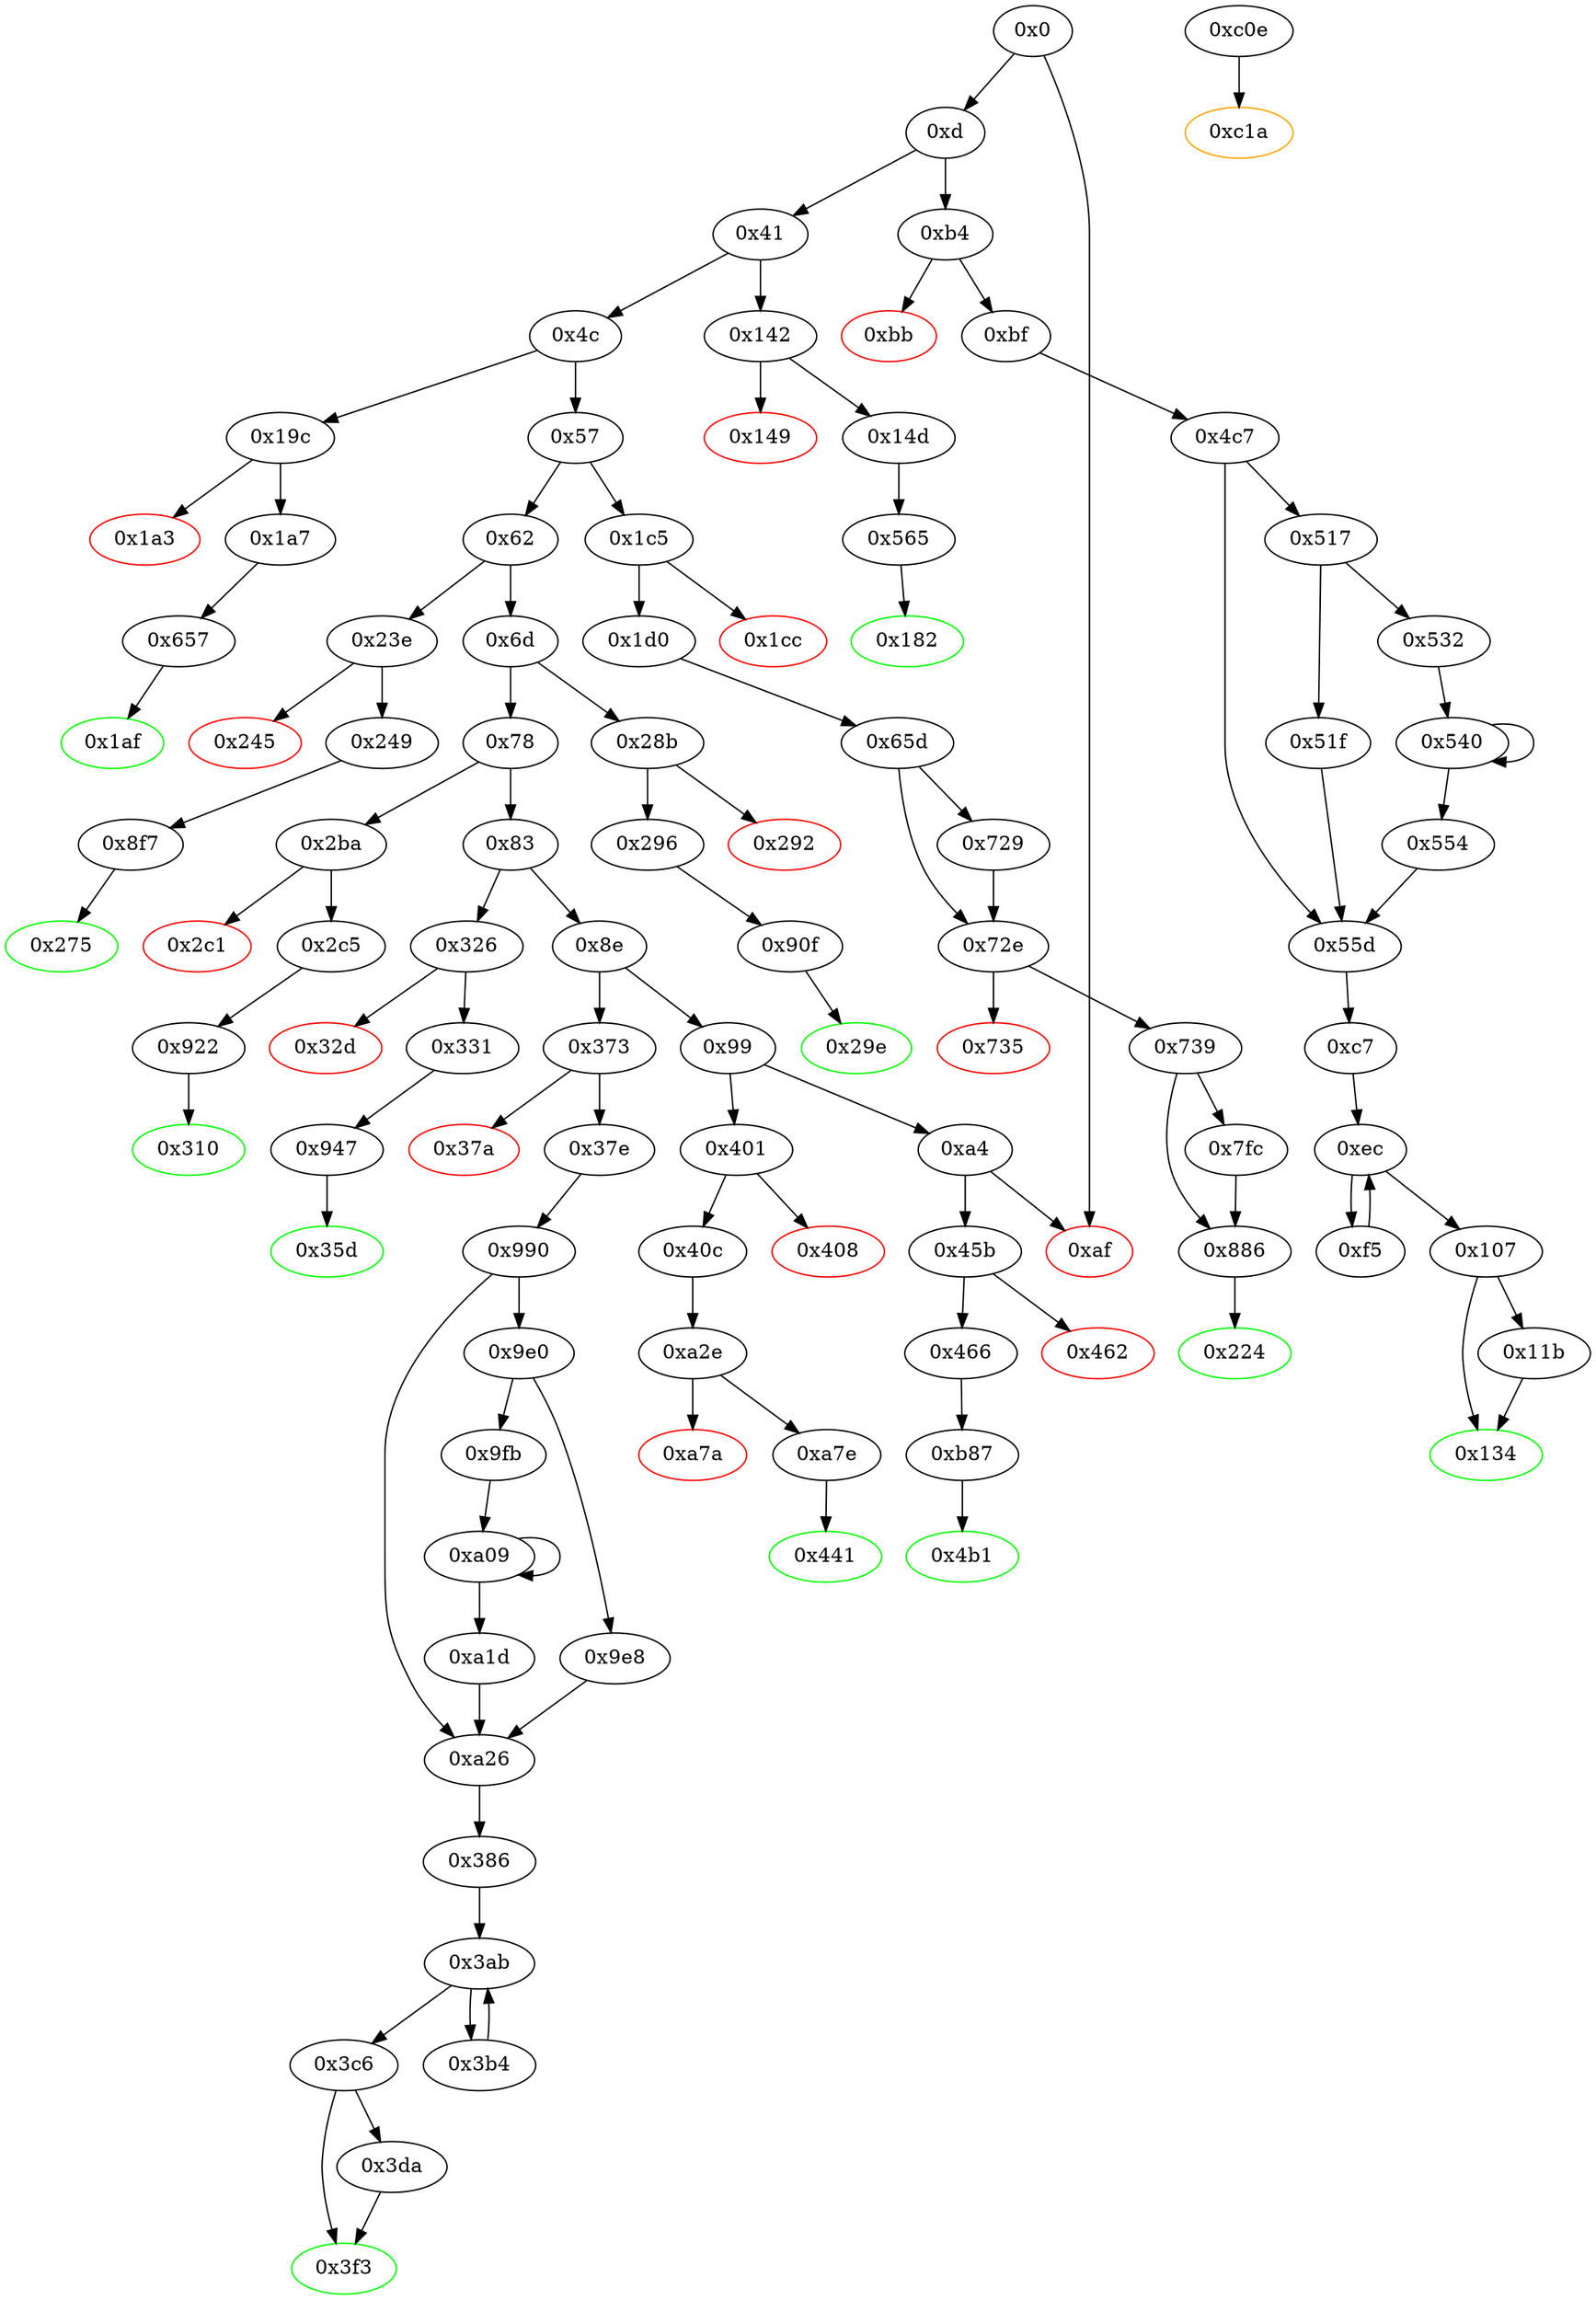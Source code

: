 digraph "" {
"0xa09" [fillcolor=white, id="0xa09", style=filled, tooltip="Block 0xa09\n[0xa09:0xa1c]\n---\nPredecessors: [0x9fb, 0xa09]\nSuccessors: [0xa09, 0xa1d]\n---\n0xa09 JUMPDEST\n0xa0a DUP2\n0xa0b SLOAD\n0xa0c DUP2\n0xa0d MSTORE\n0xa0e SWAP1\n0xa0f PUSH1 0x1\n0xa11 ADD\n0xa12 SWAP1\n0xa13 PUSH1 0x20\n0xa15 ADD\n0xa16 DUP1\n0xa17 DUP4\n0xa18 GT\n0xa19 PUSH2 0xa09\n0xa1c JUMPI\n---\n0xa09: JUMPDEST \n0xa0b: V663 = S[S1]\n0xa0d: M[S0] = V663\n0xa0f: V664 = 0x1\n0xa11: V665 = ADD 0x1 S1\n0xa13: V666 = 0x20\n0xa15: V667 = ADD 0x20 S0\n0xa18: V668 = GT V658 V667\n0xa19: V669 = 0xa09\n0xa1c: JUMPI 0xa09 V668\n---\nEntry stack: [V11, 0x386, V630, 0x5, V621, V658, S1, S0]\nStack pops: 3\nStack additions: [S2, V665, V667]\nExit stack: [V11, 0x386, V630, 0x5, V621, V658, V665, V667]\n\nDef sites:\nV11: {0xd.0x35}\n0x386: {0x37e.0x37f}\nV630: {0x990.0x9b5}\n0x5: {0x990.0x991}\nV621: {0x990.0x9a5}\nV658: {0x9fb.0x9fd}\nS1: {0xa09.0xa11, 0x9fb.0xa07}\nS0: {0xa09.0xa15, 0x990.0x9c5}\n"];
"0x275" [color=green, fillcolor=white, id="0x275", style=filled, tooltip="Block 0x275\n[0x275:0x28a]\n---\nPredecessors: [0x8f7]\nSuccessors: []\n---\n0x275 JUMPDEST\n0x276 PUSH1 0x40\n0x278 MLOAD\n0x279 DUP1\n0x27a DUP3\n0x27b DUP2\n0x27c MSTORE\n0x27d PUSH1 0x20\n0x27f ADD\n0x280 SWAP2\n0x281 POP\n0x282 POP\n0x283 PUSH1 0x40\n0x285 MLOAD\n0x286 DUP1\n0x287 SWAP2\n0x288 SUB\n0x289 SWAP1\n0x28a RETURN\n---\n0x275: JUMPDEST \n0x276: V175 = 0x40\n0x278: V176 = M[0x40]\n0x27c: M[V176] = V574\n0x27d: V177 = 0x20\n0x27f: V178 = ADD 0x20 V176\n0x283: V179 = 0x40\n0x285: V180 = M[0x40]\n0x288: V181 = SUB V178 V180\n0x28a: RETURN V180 V181\n---\nEntry stack: [V11, 0x275, V574]\nStack pops: 1\nStack additions: []\nExit stack: [V11, 0x275]\n\nDef sites:\nV11: {0xd.0x35}\n0x275: {0x249.0x24a}\nV574: {0x8f7.0x90c}\n"];
"0x1c5" [fillcolor=white, id="0x1c5", style=filled, tooltip="Block 0x1c5\n[0x1c5:0x1cb]\n---\nPredecessors: [0x57]\nSuccessors: [0x1cc, 0x1d0]\n---\n0x1c5 JUMPDEST\n0x1c6 CALLVALUE\n0x1c7 ISZERO\n0x1c8 PUSH2 0x1d0\n0x1cb JUMPI\n---\n0x1c5: JUMPDEST \n0x1c6: V132 = CALLVALUE\n0x1c7: V133 = ISZERO V132\n0x1c8: V134 = 0x1d0\n0x1cb: JUMPI 0x1d0 V133\n---\nEntry stack: [V11]\nStack pops: 0\nStack additions: []\nExit stack: [V11]\n\nDef sites:\nV11: {0xd.0x35}\n"];
"0x739" [fillcolor=white, id="0x739", style=filled, tooltip="Block 0x739\n[0x739:0x7fb]\n---\nPredecessors: [0x72e]\nSuccessors: [0x7fc, 0x886]\n---\n0x739 JUMPDEST\n0x73a DUP3\n0x73b PUSH1 0x1\n0x73d PUSH1 0x0\n0x73f DUP7\n0x740 PUSH20 0xffffffffffffffffffffffffffffffffffffffff\n0x755 AND\n0x756 PUSH20 0xffffffffffffffffffffffffffffffffffffffff\n0x76b AND\n0x76c DUP2\n0x76d MSTORE\n0x76e PUSH1 0x20\n0x770 ADD\n0x771 SWAP1\n0x772 DUP2\n0x773 MSTORE\n0x774 PUSH1 0x20\n0x776 ADD\n0x777 PUSH1 0x0\n0x779 SHA3\n0x77a PUSH1 0x0\n0x77c DUP3\n0x77d DUP3\n0x77e SLOAD\n0x77f ADD\n0x780 SWAP3\n0x781 POP\n0x782 POP\n0x783 DUP2\n0x784 SWAP1\n0x785 SSTORE\n0x786 POP\n0x787 DUP3\n0x788 PUSH1 0x1\n0x78a PUSH1 0x0\n0x78c DUP8\n0x78d PUSH20 0xffffffffffffffffffffffffffffffffffffffff\n0x7a2 AND\n0x7a3 PUSH20 0xffffffffffffffffffffffffffffffffffffffff\n0x7b8 AND\n0x7b9 DUP2\n0x7ba MSTORE\n0x7bb PUSH1 0x20\n0x7bd ADD\n0x7be SWAP1\n0x7bf DUP2\n0x7c0 MSTORE\n0x7c1 PUSH1 0x20\n0x7c3 ADD\n0x7c4 PUSH1 0x0\n0x7c6 SHA3\n0x7c7 PUSH1 0x0\n0x7c9 DUP3\n0x7ca DUP3\n0x7cb SLOAD\n0x7cc SUB\n0x7cd SWAP3\n0x7ce POP\n0x7cf POP\n0x7d0 DUP2\n0x7d1 SWAP1\n0x7d2 SSTORE\n0x7d3 POP\n0x7d4 PUSH32 0xffffffffffffffffffffffffffffffffffffffffffffffffffffffffffffffff\n0x7f5 DUP2\n0x7f6 LT\n0x7f7 ISZERO\n0x7f8 PUSH2 0x886\n0x7fb JUMPI\n---\n0x739: JUMPDEST \n0x73b: V493 = 0x1\n0x73d: V494 = 0x0\n0x740: V495 = 0xffffffffffffffffffffffffffffffffffffffff\n0x755: V496 = AND 0xffffffffffffffffffffffffffffffffffffffff V145\n0x756: V497 = 0xffffffffffffffffffffffffffffffffffffffff\n0x76b: V498 = AND 0xffffffffffffffffffffffffffffffffffffffff V496\n0x76d: M[0x0] = V498\n0x76e: V499 = 0x20\n0x770: V500 = ADD 0x20 0x0\n0x773: M[0x20] = 0x1\n0x774: V501 = 0x20\n0x776: V502 = ADD 0x20 0x20\n0x777: V503 = 0x0\n0x779: V504 = SHA3 0x0 0x40\n0x77a: V505 = 0x0\n0x77e: V506 = S[V504]\n0x77f: V507 = ADD V506 V148\n0x785: S[V504] = V507\n0x788: V508 = 0x1\n0x78a: V509 = 0x0\n0x78d: V510 = 0xffffffffffffffffffffffffffffffffffffffff\n0x7a2: V511 = AND 0xffffffffffffffffffffffffffffffffffffffff V140\n0x7a3: V512 = 0xffffffffffffffffffffffffffffffffffffffff\n0x7b8: V513 = AND 0xffffffffffffffffffffffffffffffffffffffff V511\n0x7ba: M[0x0] = V513\n0x7bb: V514 = 0x20\n0x7bd: V515 = ADD 0x20 0x0\n0x7c0: M[0x20] = 0x1\n0x7c1: V516 = 0x20\n0x7c3: V517 = ADD 0x20 0x20\n0x7c4: V518 = 0x0\n0x7c6: V519 = SHA3 0x0 0x40\n0x7c7: V520 = 0x0\n0x7cb: V521 = S[V519]\n0x7cc: V522 = SUB V521 V148\n0x7d2: S[V519] = V522\n0x7d4: V523 = 0xffffffffffffffffffffffffffffffffffffffffffffffffffffffffffffffff\n0x7f6: V524 = LT V469 0xffffffffffffffffffffffffffffffffffffffffffffffffffffffffffffffff\n0x7f7: V525 = ISZERO V524\n0x7f8: V526 = 0x886\n0x7fb: JUMPI 0x886 V525\n---\nEntry stack: [V11, 0x224, V140, V145, V148, 0x0, V469]\nStack pops: 5\nStack additions: [S4, S3, S2, S1, S0]\nExit stack: [V11, 0x224, V140, V145, V148, 0x0, V469]\n\nDef sites:\nV11: {0xd.0x35}\n0x224: {0x1d0.0x1d1}\nV140: {0x1d0.0x1ee}\nV145: {0x1d0.0x20d}\nV148: {0x1d0.0x216}\n0x0: {0x65d.0x65e}\nV469: {0x65d.0x6dd}\n"];
"0x19c" [fillcolor=white, id="0x19c", style=filled, tooltip="Block 0x19c\n[0x19c:0x1a2]\n---\nPredecessors: [0x4c]\nSuccessors: [0x1a3, 0x1a7]\n---\n0x19c JUMPDEST\n0x19d CALLVALUE\n0x19e ISZERO\n0x19f PUSH2 0x1a7\n0x1a2 JUMPI\n---\n0x19c: JUMPDEST \n0x19d: V119 = CALLVALUE\n0x19e: V120 = ISZERO V119\n0x19f: V121 = 0x1a7\n0x1a2: JUMPI 0x1a7 V120\n---\nEntry stack: [V11]\nStack pops: 0\nStack additions: []\nExit stack: [V11]\n\nDef sites:\nV11: {0xd.0x35}\n"];
"0x2c1" [color=red, fillcolor=white, id="0x2c1", style=filled, tooltip="Block 0x2c1\n[0x2c1:0x2c4]\n---\nPredecessors: [0x2ba]\nSuccessors: []\n---\n0x2c1 PUSH1 0x0\n0x2c3 DUP1\n0x2c4 REVERT\n---\n0x2c1: V202 = 0x0\n0x2c4: REVERT 0x0 0x0\n---\nEntry stack: [V11]\nStack pops: 0\nStack additions: []\nExit stack: [V11]\n\nDef sites:\nV11: {0xd.0x35}\n"];
"0xc1a" [color=orange, fillcolor=white, id="0xc1a", style=filled, tooltip="Block 0xc1a\n[0xc1a:0xc49]\n---\nPredecessors: [0xc0e]\nSuccessors: []\n---\n0xc1a JUMPDEST\n0xc1b MISSING 0xd5\n0xc1c MISSING 0xd2\n0xc1d PUSH9 0xc60b387acca3fde8ae\n0xc27 MISSING 0xc3\n0xc28 STATICCALL\n0xc29 SSTORE\n0xc2a DUP15\n0xc2b MISSING 0xaa\n0xc2c SWAP13\n0xc2d MISSING 0xcc\n0xc2e MISSING 0x4b\n0xc2f MISSING 0x47\n0xc30 MISSING 0xe4\n0xc31 PUSH24 0xcf6483d849100029\n---\n0xc1a: JUMPDEST \n0xc1b: MISSING 0xd5\n0xc1c: MISSING 0xd2\n0xc1d: V769 = 0xc60b387acca3fde8ae\n0xc27: MISSING 0xc3\n0xc28: V770 = STATICCALL S0 S1 S2 S3 S4 S5\n0xc29: S[V770] = S6\n0xc2b: MISSING 0xaa\n0xc2d: MISSING 0xcc\n0xc2e: MISSING 0x4b\n0xc2f: MISSING 0x47\n0xc30: MISSING 0xe4\n0xc31: V771 = 0xcf6483d849100029\n---\nEntry stack: [V766, V767, V768]\nStack pops: 0\nStack additions: [0xc60b387acca3fde8ae, S21, S7, S8, S9, S10, S11, S12, S13, S14, S15, S16, S17, S18, S19, S20, S21, S13, S1, S2, S3, S4, S5, S6, S7, S8, S9, S10, S11, S12, S0, 0xcf6483d849100029]\nExit stack: []\n\nDef sites:\nV766: {0xc0f.0xc17}\nV767: {0xc0f.0xc18}\nV768: {0xc0f.0xc19}\n"];
"0x83" [fillcolor=white, id="0x83", style=filled, tooltip="Block 0x83\n[0x83:0x8d]\n---\nPredecessors: [0x78]\nSuccessors: [0x8e, 0x326]\n---\n0x83 DUP1\n0x84 PUSH4 0x70a08231\n0x89 EQ\n0x8a PUSH2 0x326\n0x8d JUMPI\n---\n0x84: V33 = 0x70a08231\n0x89: V34 = EQ 0x70a08231 V11\n0x8a: V35 = 0x326\n0x8d: JUMPI 0x326 V34\n---\nEntry stack: [V11]\nStack pops: 1\nStack additions: [S0]\nExit stack: [V11]\n\nDef sites:\nV11: {0xd.0x35}\n"];
"0x4b1" [color=green, fillcolor=white, id="0x4b1", style=filled, tooltip="Block 0x4b1\n[0x4b1:0x4c6]\n---\nPredecessors: [0xb87]\nSuccessors: []\n---\n0x4b1 JUMPDEST\n0x4b2 PUSH1 0x40\n0x4b4 MLOAD\n0x4b5 DUP1\n0x4b6 DUP3\n0x4b7 DUP2\n0x4b8 MSTORE\n0x4b9 PUSH1 0x20\n0x4bb ADD\n0x4bc SWAP2\n0x4bd POP\n0x4be POP\n0x4bf PUSH1 0x40\n0x4c1 MLOAD\n0x4c2 DUP1\n0x4c3 SWAP2\n0x4c4 SUB\n0x4c5 SWAP1\n0x4c6 RETURN\n---\n0x4b1: JUMPDEST \n0x4b2: V332 = 0x40\n0x4b4: V333 = M[0x40]\n0x4b8: M[V333] = V764\n0x4b9: V334 = 0x20\n0x4bb: V335 = ADD 0x20 V333\n0x4bf: V336 = 0x40\n0x4c1: V337 = M[0x40]\n0x4c4: V338 = SUB V335 V337\n0x4c6: RETURN V337 V338\n---\nEntry stack: [V11, V764]\nStack pops: 1\nStack additions: []\nExit stack: [V11]\n\nDef sites:\nV11: {0xd.0x35}\nV764: {0xb87.0xc06}\n"];
"0x57" [fillcolor=white, id="0x57", style=filled, tooltip="Block 0x57\n[0x57:0x61]\n---\nPredecessors: [0x4c]\nSuccessors: [0x62, 0x1c5]\n---\n0x57 DUP1\n0x58 PUSH4 0x23b872dd\n0x5d EQ\n0x5e PUSH2 0x1c5\n0x61 JUMPI\n---\n0x58: V21 = 0x23b872dd\n0x5d: V22 = EQ 0x23b872dd V11\n0x5e: V23 = 0x1c5\n0x61: JUMPI 0x1c5 V22\n---\nEntry stack: [V11]\nStack pops: 1\nStack additions: [S0]\nExit stack: [V11]\n\nDef sites:\nV11: {0xd.0x35}\n"];
"0x149" [color=red, fillcolor=white, id="0x149", style=filled, tooltip="Block 0x149\n[0x149:0x14c]\n---\nPredecessors: [0x142]\nSuccessors: []\n---\n0x149 PUSH1 0x0\n0x14b DUP1\n0x14c REVERT\n---\n0x149: V96 = 0x0\n0x14c: REVERT 0x0 0x0\n---\nEntry stack: [V11]\nStack pops: 0\nStack additions: []\nExit stack: [V11]\n\nDef sites:\nV11: {0xd.0x35}\n"];
"0xa7a" [color=red, fillcolor=white, id="0xa7a", style=filled, tooltip="Block 0xa7a\n[0xa7a:0xa7d]\n---\nPredecessors: [0xa2e]\nSuccessors: []\n---\n0xa7a PUSH1 0x0\n0xa7c DUP1\n0xa7d REVERT\n---\n0xa7a: V694 = 0x0\n0xa7d: REVERT 0x0 0x0\n---\nEntry stack: [V11, 0x441, V297, V300, 0x0]\nStack pops: 0\nStack additions: []\nExit stack: [V11, 0x441, V297, V300, 0x0]\n\nDef sites:\nV11: {0xd.0x35}\n0x441: {0x40c.0x40d}\nV297: {0x40c.0x42a}\nV300: {0x40c.0x433}\n0x0: {0xa2e.0xa2f}\n"];
"0x45b" [fillcolor=white, id="0x45b", style=filled, tooltip="Block 0x45b\n[0x45b:0x461]\n---\nPredecessors: [0xa4]\nSuccessors: [0x462, 0x466]\n---\n0x45b JUMPDEST\n0x45c CALLVALUE\n0x45d ISZERO\n0x45e PUSH2 0x466\n0x461 JUMPI\n---\n0x45b: JUMPDEST \n0x45c: V315 = CALLVALUE\n0x45d: V316 = ISZERO V315\n0x45e: V317 = 0x466\n0x461: JUMPI 0x466 V316\n---\nEntry stack: [V11]\nStack pops: 0\nStack additions: []\nExit stack: [V11]\n\nDef sites:\nV11: {0xd.0x35}\n"];
"0x565" [fillcolor=white, id="0x565", style=filled, tooltip="Block 0x565\n[0x565:0x656]\n---\nPredecessors: [0x14d]\nSuccessors: [0x182]\n---\n0x565 JUMPDEST\n0x566 PUSH1 0x0\n0x568 DUP2\n0x569 PUSH1 0x2\n0x56b PUSH1 0x0\n0x56d CALLER\n0x56e PUSH20 0xffffffffffffffffffffffffffffffffffffffff\n0x583 AND\n0x584 PUSH20 0xffffffffffffffffffffffffffffffffffffffff\n0x599 AND\n0x59a DUP2\n0x59b MSTORE\n0x59c PUSH1 0x20\n0x59e ADD\n0x59f SWAP1\n0x5a0 DUP2\n0x5a1 MSTORE\n0x5a2 PUSH1 0x20\n0x5a4 ADD\n0x5a5 PUSH1 0x0\n0x5a7 SHA3\n0x5a8 PUSH1 0x0\n0x5aa DUP6\n0x5ab PUSH20 0xffffffffffffffffffffffffffffffffffffffff\n0x5c0 AND\n0x5c1 PUSH20 0xffffffffffffffffffffffffffffffffffffffff\n0x5d6 AND\n0x5d7 DUP2\n0x5d8 MSTORE\n0x5d9 PUSH1 0x20\n0x5db ADD\n0x5dc SWAP1\n0x5dd DUP2\n0x5de MSTORE\n0x5df PUSH1 0x20\n0x5e1 ADD\n0x5e2 PUSH1 0x0\n0x5e4 SHA3\n0x5e5 DUP2\n0x5e6 SWAP1\n0x5e7 SSTORE\n0x5e8 POP\n0x5e9 DUP3\n0x5ea PUSH20 0xffffffffffffffffffffffffffffffffffffffff\n0x5ff AND\n0x600 CALLER\n0x601 PUSH20 0xffffffffffffffffffffffffffffffffffffffff\n0x616 AND\n0x617 PUSH32 0x8c5be1e5ebec7d5bd14f71427d1e84f3dd0314c0f7b2291e5b200ac8c7c3b925\n0x638 DUP5\n0x639 PUSH1 0x40\n0x63b MLOAD\n0x63c DUP1\n0x63d DUP3\n0x63e DUP2\n0x63f MSTORE\n0x640 PUSH1 0x20\n0x642 ADD\n0x643 SWAP2\n0x644 POP\n0x645 POP\n0x646 PUSH1 0x40\n0x648 MLOAD\n0x649 DUP1\n0x64a SWAP2\n0x64b SUB\n0x64c SWAP1\n0x64d LOG3\n0x64e PUSH1 0x1\n0x650 SWAP1\n0x651 POP\n0x652 SWAP3\n0x653 SWAP2\n0x654 POP\n0x655 POP\n0x656 JUMP\n---\n0x565: JUMPDEST \n0x566: V403 = 0x0\n0x569: V404 = 0x2\n0x56b: V405 = 0x0\n0x56d: V406 = CALLER\n0x56e: V407 = 0xffffffffffffffffffffffffffffffffffffffff\n0x583: V408 = AND 0xffffffffffffffffffffffffffffffffffffffff V406\n0x584: V409 = 0xffffffffffffffffffffffffffffffffffffffff\n0x599: V410 = AND 0xffffffffffffffffffffffffffffffffffffffff V408\n0x59b: M[0x0] = V410\n0x59c: V411 = 0x20\n0x59e: V412 = ADD 0x20 0x0\n0x5a1: M[0x20] = 0x2\n0x5a2: V413 = 0x20\n0x5a4: V414 = ADD 0x20 0x20\n0x5a5: V415 = 0x0\n0x5a7: V416 = SHA3 0x0 0x40\n0x5a8: V417 = 0x0\n0x5ab: V418 = 0xffffffffffffffffffffffffffffffffffffffff\n0x5c0: V419 = AND 0xffffffffffffffffffffffffffffffffffffffff V101\n0x5c1: V420 = 0xffffffffffffffffffffffffffffffffffffffff\n0x5d6: V421 = AND 0xffffffffffffffffffffffffffffffffffffffff V419\n0x5d8: M[0x0] = V421\n0x5d9: V422 = 0x20\n0x5db: V423 = ADD 0x20 0x0\n0x5de: M[0x20] = V416\n0x5df: V424 = 0x20\n0x5e1: V425 = ADD 0x20 0x20\n0x5e2: V426 = 0x0\n0x5e4: V427 = SHA3 0x0 0x40\n0x5e7: S[V427] = V104\n0x5ea: V428 = 0xffffffffffffffffffffffffffffffffffffffff\n0x5ff: V429 = AND 0xffffffffffffffffffffffffffffffffffffffff V101\n0x600: V430 = CALLER\n0x601: V431 = 0xffffffffffffffffffffffffffffffffffffffff\n0x616: V432 = AND 0xffffffffffffffffffffffffffffffffffffffff V430\n0x617: V433 = 0x8c5be1e5ebec7d5bd14f71427d1e84f3dd0314c0f7b2291e5b200ac8c7c3b925\n0x639: V434 = 0x40\n0x63b: V435 = M[0x40]\n0x63f: M[V435] = V104\n0x640: V436 = 0x20\n0x642: V437 = ADD 0x20 V435\n0x646: V438 = 0x40\n0x648: V439 = M[0x40]\n0x64b: V440 = SUB V437 V439\n0x64d: LOG V439 V440 0x8c5be1e5ebec7d5bd14f71427d1e84f3dd0314c0f7b2291e5b200ac8c7c3b925 V432 V429\n0x64e: V441 = 0x1\n0x656: JUMP 0x182\n---\nEntry stack: [V11, 0x182, V101, V104]\nStack pops: 3\nStack additions: [0x1]\nExit stack: [V11, 0x1]\n\nDef sites:\nV11: {0xd.0x35}\n0x182: {0x14d.0x14e}\nV101: {0x14d.0x16b}\nV104: {0x14d.0x174}\n"];
"0x373" [fillcolor=white, id="0x373", style=filled, tooltip="Block 0x373\n[0x373:0x379]\n---\nPredecessors: [0x8e]\nSuccessors: [0x37a, 0x37e]\n---\n0x373 JUMPDEST\n0x374 CALLVALUE\n0x375 ISZERO\n0x376 PUSH2 0x37e\n0x379 JUMPI\n---\n0x373: JUMPDEST \n0x374: V242 = CALLVALUE\n0x375: V243 = ISZERO V242\n0x376: V244 = 0x37e\n0x379: JUMPI 0x37e V243\n---\nEntry stack: [V11]\nStack pops: 0\nStack additions: []\nExit stack: [V11]\n\nDef sites:\nV11: {0xd.0x35}\n"];
"0x9e8" [fillcolor=white, id="0x9e8", style=filled, tooltip="Block 0x9e8\n[0x9e8:0x9fa]\n---\nPredecessors: [0x9e0]\nSuccessors: [0xa26]\n---\n0x9e8 PUSH2 0x100\n0x9eb DUP1\n0x9ec DUP4\n0x9ed SLOAD\n0x9ee DIV\n0x9ef MUL\n0x9f0 DUP4\n0x9f1 MSTORE\n0x9f2 SWAP2\n0x9f3 PUSH1 0x20\n0x9f5 ADD\n0x9f6 SWAP2\n0x9f7 PUSH2 0xa26\n0x9fa JUMP\n---\n0x9e8: V651 = 0x100\n0x9ed: V652 = S[0x5]\n0x9ee: V653 = DIV V652 0x100\n0x9ef: V654 = MUL V653 0x100\n0x9f1: M[V634] = V654\n0x9f3: V655 = 0x20\n0x9f5: V656 = ADD 0x20 V634\n0x9f7: V657 = 0xa26\n0x9fa: JUMP 0xa26\n---\nEntry stack: [V11, 0x386, V630, 0x5, V621, V634, 0x5, V645]\nStack pops: 3\nStack additions: [V656, S1, S0]\nExit stack: [V11, 0x386, V630, 0x5, V621, V656, 0x5, V645]\n\nDef sites:\nV11: {0xd.0x35}\n0x386: {0x37e.0x37f}\nV630: {0x990.0x9b5}\n0x5: {0x990.0x991}\nV621: {0x990.0x9a5}\nV634: {0x990.0x9c5}\n0x5: {0x990.0x991}\nV645: {0x990.0x9d9}\n"];
"0x35d" [color=green, fillcolor=white, id="0x35d", style=filled, tooltip="Block 0x35d\n[0x35d:0x372]\n---\nPredecessors: [0x947]\nSuccessors: []\n---\n0x35d JUMPDEST\n0x35e PUSH1 0x40\n0x360 MLOAD\n0x361 DUP1\n0x362 DUP3\n0x363 DUP2\n0x364 MSTORE\n0x365 PUSH1 0x20\n0x367 ADD\n0x368 SWAP2\n0x369 POP\n0x36a POP\n0x36b PUSH1 0x40\n0x36d MLOAD\n0x36e DUP1\n0x36f SWAP2\n0x370 SUB\n0x371 SWAP1\n0x372 RETURN\n---\n0x35d: JUMPDEST \n0x35e: V235 = 0x40\n0x360: V236 = M[0x40]\n0x364: M[V236] = V609\n0x365: V237 = 0x20\n0x367: V238 = ADD 0x20 V236\n0x36b: V239 = 0x40\n0x36d: V240 = M[0x40]\n0x370: V241 = SUB V238 V240\n0x372: RETURN V240 V241\n---\nEntry stack: [V11, V609]\nStack pops: 1\nStack additions: []\nExit stack: [V11]\n\nDef sites:\nV11: {0xd.0x35}\nV609: {0x947.0x989}\n"];
"0x245" [color=red, fillcolor=white, id="0x245", style=filled, tooltip="Block 0x245\n[0x245:0x248]\n---\nPredecessors: [0x23e]\nSuccessors: []\n---\n0x245 PUSH1 0x0\n0x247 DUP1\n0x248 REVERT\n---\n0x245: V166 = 0x0\n0x248: REVERT 0x0 0x0\n---\nEntry stack: [V11]\nStack pops: 0\nStack additions: []\nExit stack: [V11]\n\nDef sites:\nV11: {0xd.0x35}\n"];
"0x182" [color=green, fillcolor=white, id="0x182", style=filled, tooltip="Block 0x182\n[0x182:0x19b]\n---\nPredecessors: [0x565]\nSuccessors: []\n---\n0x182 JUMPDEST\n0x183 PUSH1 0x40\n0x185 MLOAD\n0x186 DUP1\n0x187 DUP3\n0x188 ISZERO\n0x189 ISZERO\n0x18a ISZERO\n0x18b ISZERO\n0x18c DUP2\n0x18d MSTORE\n0x18e PUSH1 0x20\n0x190 ADD\n0x191 SWAP2\n0x192 POP\n0x193 POP\n0x194 PUSH1 0x40\n0x196 MLOAD\n0x197 DUP1\n0x198 SWAP2\n0x199 SUB\n0x19a SWAP1\n0x19b RETURN\n---\n0x182: JUMPDEST \n0x183: V108 = 0x40\n0x185: V109 = M[0x40]\n0x188: V110 = ISZERO 0x1\n0x189: V111 = ISZERO 0x0\n0x18a: V112 = ISZERO 0x1\n0x18b: V113 = ISZERO 0x0\n0x18d: M[V109] = 0x1\n0x18e: V114 = 0x20\n0x190: V115 = ADD 0x20 V109\n0x194: V116 = 0x40\n0x196: V117 = M[0x40]\n0x199: V118 = SUB V115 V117\n0x19b: RETURN V117 V118\n---\nEntry stack: [V11, 0x1]\nStack pops: 1\nStack additions: []\nExit stack: [V11]\n\nDef sites:\nV11: {0xd.0x35}\n0x1: {0x565.0x64e}\n"];
"0x3c6" [fillcolor=white, id="0x3c6", style=filled, tooltip="Block 0x3c6\n[0x3c6:0x3d9]\n---\nPredecessors: [0x3ab]\nSuccessors: [0x3da, 0x3f3]\n---\n0x3c6 JUMPDEST\n0x3c7 POP\n0x3c8 POP\n0x3c9 POP\n0x3ca POP\n0x3cb SWAP1\n0x3cc POP\n0x3cd SWAP1\n0x3ce DUP2\n0x3cf ADD\n0x3d0 SWAP1\n0x3d1 PUSH1 0x1f\n0x3d3 AND\n0x3d4 DUP1\n0x3d5 ISZERO\n0x3d6 PUSH2 0x3f3\n0x3d9 JUMPI\n---\n0x3c6: JUMPDEST \n0x3cf: V269 = ADD V256 V255\n0x3d1: V270 = 0x1f\n0x3d3: V271 = AND 0x1f V256\n0x3d5: V272 = ISZERO V271\n0x3d6: V273 = 0x3f3\n0x3d9: JUMPI 0x3f3 V272\n---\nEntry stack: [V11, 0x386, V630, V249, V249, V255, V258, V256, V256, V255, V258, S0]\nStack pops: 7\nStack additions: [V269, V271]\nExit stack: [V11, 0x386, V630, V249, V249, V269, V271]\n\nDef sites:\nV11: {0xd.0x35}\n0x386: {0x37e.0x37f}\nV630: {0x990.0x9b5}\nV249: {0x386.0x389}\nV249: {0x386.0x389}\nV255: {0x386.0x39c}\nV258: {0x386.0x3a4}\nV256: {0x386.0x3a0}\nV256: {0x386.0x3a0}\nV255: {0x386.0x39c}\nV258: {0x386.0x3a4}\nS0: {0x3b4.0x3bf, 0x386.0x3a9}\n"];
"0x107" [fillcolor=white, id="0x107", style=filled, tooltip="Block 0x107\n[0x107:0x11a]\n---\nPredecessors: [0xec]\nSuccessors: [0x11b, 0x134]\n---\n0x107 JUMPDEST\n0x108 POP\n0x109 POP\n0x10a POP\n0x10b POP\n0x10c SWAP1\n0x10d POP\n0x10e SWAP1\n0x10f DUP2\n0x110 ADD\n0x111 SWAP1\n0x112 PUSH1 0x1f\n0x114 AND\n0x115 DUP1\n0x116 ISZERO\n0x117 PUSH2 0x134\n0x11a JUMPI\n---\n0x107: JUMPDEST \n0x110: V73 = ADD V60 V59\n0x112: V74 = 0x1f\n0x114: V75 = AND 0x1f V60\n0x116: V76 = ISZERO V75\n0x117: V77 = 0x134\n0x11a: JUMPI 0x134 V76\n---\nEntry stack: [V11, 0xc7, V359, V53, V53, V59, V62, V60, V60, V59, V62, S0]\nStack pops: 7\nStack additions: [V73, V75]\nExit stack: [V11, 0xc7, V359, V53, V53, V73, V75]\n\nDef sites:\nV11: {0xd.0x35}\n0xc7: {0xbf.0xc0}\nV359: {0x4c7.0x4ec}\nV53: {0xc7.0xca}\nV53: {0xc7.0xca}\nV59: {0xc7.0xdd}\nV62: {0xc7.0xe5}\nV60: {0xc7.0xe1}\nV60: {0xc7.0xe1}\nV59: {0xc7.0xdd}\nV62: {0xc7.0xe5}\nS0: {0xf5.0x100, 0xc7.0xea}\n"];
"0x2ba" [fillcolor=white, id="0x2ba", style=filled, tooltip="Block 0x2ba\n[0x2ba:0x2c0]\n---\nPredecessors: [0x78]\nSuccessors: [0x2c1, 0x2c5]\n---\n0x2ba JUMPDEST\n0x2bb CALLVALUE\n0x2bc ISZERO\n0x2bd PUSH2 0x2c5\n0x2c0 JUMPI\n---\n0x2ba: JUMPDEST \n0x2bb: V199 = CALLVALUE\n0x2bc: V200 = ISZERO V199\n0x2bd: V201 = 0x2c5\n0x2c0: JUMPI 0x2c5 V200\n---\nEntry stack: [V11]\nStack pops: 0\nStack additions: []\nExit stack: [V11]\n\nDef sites:\nV11: {0xd.0x35}\n"];
"0xa7e" [fillcolor=white, id="0xa7e", style=filled, tooltip="Block 0xa7e\n[0xa7e:0xb86]\n---\nPredecessors: [0xa2e]\nSuccessors: [0x441]\n---\n0xa7e JUMPDEST\n0xa7f DUP2\n0xa80 PUSH1 0x1\n0xa82 PUSH1 0x0\n0xa84 CALLER\n0xa85 PUSH20 0xffffffffffffffffffffffffffffffffffffffff\n0xa9a AND\n0xa9b PUSH20 0xffffffffffffffffffffffffffffffffffffffff\n0xab0 AND\n0xab1 DUP2\n0xab2 MSTORE\n0xab3 PUSH1 0x20\n0xab5 ADD\n0xab6 SWAP1\n0xab7 DUP2\n0xab8 MSTORE\n0xab9 PUSH1 0x20\n0xabb ADD\n0xabc PUSH1 0x0\n0xabe SHA3\n0xabf PUSH1 0x0\n0xac1 DUP3\n0xac2 DUP3\n0xac3 SLOAD\n0xac4 SUB\n0xac5 SWAP3\n0xac6 POP\n0xac7 POP\n0xac8 DUP2\n0xac9 SWAP1\n0xaca SSTORE\n0xacb POP\n0xacc DUP2\n0xacd PUSH1 0x1\n0xacf PUSH1 0x0\n0xad1 DUP6\n0xad2 PUSH20 0xffffffffffffffffffffffffffffffffffffffff\n0xae7 AND\n0xae8 PUSH20 0xffffffffffffffffffffffffffffffffffffffff\n0xafd AND\n0xafe DUP2\n0xaff MSTORE\n0xb00 PUSH1 0x20\n0xb02 ADD\n0xb03 SWAP1\n0xb04 DUP2\n0xb05 MSTORE\n0xb06 PUSH1 0x20\n0xb08 ADD\n0xb09 PUSH1 0x0\n0xb0b SHA3\n0xb0c PUSH1 0x0\n0xb0e DUP3\n0xb0f DUP3\n0xb10 SLOAD\n0xb11 ADD\n0xb12 SWAP3\n0xb13 POP\n0xb14 POP\n0xb15 DUP2\n0xb16 SWAP1\n0xb17 SSTORE\n0xb18 POP\n0xb19 DUP3\n0xb1a PUSH20 0xffffffffffffffffffffffffffffffffffffffff\n0xb2f AND\n0xb30 CALLER\n0xb31 PUSH20 0xffffffffffffffffffffffffffffffffffffffff\n0xb46 AND\n0xb47 PUSH32 0xddf252ad1be2c89b69c2b068fc378daa952ba7f163c4a11628f55a4df523b3ef\n0xb68 DUP5\n0xb69 PUSH1 0x40\n0xb6b MLOAD\n0xb6c DUP1\n0xb6d DUP3\n0xb6e DUP2\n0xb6f MSTORE\n0xb70 PUSH1 0x20\n0xb72 ADD\n0xb73 SWAP2\n0xb74 POP\n0xb75 POP\n0xb76 PUSH1 0x40\n0xb78 MLOAD\n0xb79 DUP1\n0xb7a SWAP2\n0xb7b SUB\n0xb7c SWAP1\n0xb7d LOG3\n0xb7e PUSH1 0x1\n0xb80 SWAP1\n0xb81 POP\n0xb82 SWAP3\n0xb83 SWAP2\n0xb84 POP\n0xb85 POP\n0xb86 JUMP\n---\n0xa7e: JUMPDEST \n0xa80: V695 = 0x1\n0xa82: V696 = 0x0\n0xa84: V697 = CALLER\n0xa85: V698 = 0xffffffffffffffffffffffffffffffffffffffff\n0xa9a: V699 = AND 0xffffffffffffffffffffffffffffffffffffffff V697\n0xa9b: V700 = 0xffffffffffffffffffffffffffffffffffffffff\n0xab0: V701 = AND 0xffffffffffffffffffffffffffffffffffffffff V699\n0xab2: M[0x0] = V701\n0xab3: V702 = 0x20\n0xab5: V703 = ADD 0x20 0x0\n0xab8: M[0x20] = 0x1\n0xab9: V704 = 0x20\n0xabb: V705 = ADD 0x20 0x20\n0xabc: V706 = 0x0\n0xabe: V707 = SHA3 0x0 0x40\n0xabf: V708 = 0x0\n0xac3: V709 = S[V707]\n0xac4: V710 = SUB V709 V300\n0xaca: S[V707] = V710\n0xacd: V711 = 0x1\n0xacf: V712 = 0x0\n0xad2: V713 = 0xffffffffffffffffffffffffffffffffffffffff\n0xae7: V714 = AND 0xffffffffffffffffffffffffffffffffffffffff V297\n0xae8: V715 = 0xffffffffffffffffffffffffffffffffffffffff\n0xafd: V716 = AND 0xffffffffffffffffffffffffffffffffffffffff V714\n0xaff: M[0x0] = V716\n0xb00: V717 = 0x20\n0xb02: V718 = ADD 0x20 0x0\n0xb05: M[0x20] = 0x1\n0xb06: V719 = 0x20\n0xb08: V720 = ADD 0x20 0x20\n0xb09: V721 = 0x0\n0xb0b: V722 = SHA3 0x0 0x40\n0xb0c: V723 = 0x0\n0xb10: V724 = S[V722]\n0xb11: V725 = ADD V724 V300\n0xb17: S[V722] = V725\n0xb1a: V726 = 0xffffffffffffffffffffffffffffffffffffffff\n0xb2f: V727 = AND 0xffffffffffffffffffffffffffffffffffffffff V297\n0xb30: V728 = CALLER\n0xb31: V729 = 0xffffffffffffffffffffffffffffffffffffffff\n0xb46: V730 = AND 0xffffffffffffffffffffffffffffffffffffffff V728\n0xb47: V731 = 0xddf252ad1be2c89b69c2b068fc378daa952ba7f163c4a11628f55a4df523b3ef\n0xb69: V732 = 0x40\n0xb6b: V733 = M[0x40]\n0xb6f: M[V733] = V300\n0xb70: V734 = 0x20\n0xb72: V735 = ADD 0x20 V733\n0xb76: V736 = 0x40\n0xb78: V737 = M[0x40]\n0xb7b: V738 = SUB V735 V737\n0xb7d: LOG V737 V738 0xddf252ad1be2c89b69c2b068fc378daa952ba7f163c4a11628f55a4df523b3ef V730 V727\n0xb7e: V739 = 0x1\n0xb86: JUMP 0x441\n---\nEntry stack: [V11, 0x441, V297, V300, 0x0]\nStack pops: 4\nStack additions: [0x1]\nExit stack: [V11, 0x1]\n\nDef sites:\nV11: {0xd.0x35}\n0x441: {0x40c.0x40d}\nV297: {0x40c.0x42a}\nV300: {0x40c.0x433}\n0x0: {0xa2e.0xa2f}\n"];
"0x1cc" [color=red, fillcolor=white, id="0x1cc", style=filled, tooltip="Block 0x1cc\n[0x1cc:0x1cf]\n---\nPredecessors: [0x1c5]\nSuccessors: []\n---\n0x1cc PUSH1 0x0\n0x1ce DUP1\n0x1cf REVERT\n---\n0x1cc: V135 = 0x0\n0x1cf: REVERT 0x0 0x0\n---\nEntry stack: [V11]\nStack pops: 0\nStack additions: []\nExit stack: [V11]\n\nDef sites:\nV11: {0xd.0x35}\n"];
"0x1d0" [fillcolor=white, id="0x1d0", style=filled, tooltip="Block 0x1d0\n[0x1d0:0x223]\n---\nPredecessors: [0x1c5]\nSuccessors: [0x65d]\n---\n0x1d0 JUMPDEST\n0x1d1 PUSH2 0x224\n0x1d4 PUSH1 0x4\n0x1d6 DUP1\n0x1d7 DUP1\n0x1d8 CALLDATALOAD\n0x1d9 PUSH20 0xffffffffffffffffffffffffffffffffffffffff\n0x1ee AND\n0x1ef SWAP1\n0x1f0 PUSH1 0x20\n0x1f2 ADD\n0x1f3 SWAP1\n0x1f4 SWAP2\n0x1f5 SWAP1\n0x1f6 DUP1\n0x1f7 CALLDATALOAD\n0x1f8 PUSH20 0xffffffffffffffffffffffffffffffffffffffff\n0x20d AND\n0x20e SWAP1\n0x20f PUSH1 0x20\n0x211 ADD\n0x212 SWAP1\n0x213 SWAP2\n0x214 SWAP1\n0x215 DUP1\n0x216 CALLDATALOAD\n0x217 SWAP1\n0x218 PUSH1 0x20\n0x21a ADD\n0x21b SWAP1\n0x21c SWAP2\n0x21d SWAP1\n0x21e POP\n0x21f POP\n0x220 PUSH2 0x65d\n0x223 JUMP\n---\n0x1d0: JUMPDEST \n0x1d1: V136 = 0x224\n0x1d4: V137 = 0x4\n0x1d8: V138 = CALLDATALOAD 0x4\n0x1d9: V139 = 0xffffffffffffffffffffffffffffffffffffffff\n0x1ee: V140 = AND 0xffffffffffffffffffffffffffffffffffffffff V138\n0x1f0: V141 = 0x20\n0x1f2: V142 = ADD 0x20 0x4\n0x1f7: V143 = CALLDATALOAD 0x24\n0x1f8: V144 = 0xffffffffffffffffffffffffffffffffffffffff\n0x20d: V145 = AND 0xffffffffffffffffffffffffffffffffffffffff V143\n0x20f: V146 = 0x20\n0x211: V147 = ADD 0x20 0x24\n0x216: V148 = CALLDATALOAD 0x44\n0x218: V149 = 0x20\n0x21a: V150 = ADD 0x20 0x44\n0x220: V151 = 0x65d\n0x223: JUMP 0x65d\n---\nEntry stack: [V11]\nStack pops: 0\nStack additions: [0x224, V140, V145, V148]\nExit stack: [V11, 0x224, V140, V145, V148]\n\nDef sites:\nV11: {0xd.0x35}\n"];
"0xa4" [fillcolor=white, id="0xa4", style=filled, tooltip="Block 0xa4\n[0xa4:0xae]\n---\nPredecessors: [0x99]\nSuccessors: [0xaf, 0x45b]\n---\n0xa4 DUP1\n0xa5 PUSH4 0xdd62ed3e\n0xaa EQ\n0xab PUSH2 0x45b\n0xae JUMPI\n---\n0xa5: V42 = 0xdd62ed3e\n0xaa: V43 = EQ 0xdd62ed3e V11\n0xab: V44 = 0x45b\n0xae: JUMPI 0x45b V43\n---\nEntry stack: [V11]\nStack pops: 1\nStack additions: [S0]\nExit stack: [V11]\n\nDef sites:\nV11: {0xd.0x35}\n"];
"0x540" [fillcolor=white, id="0x540", style=filled, tooltip="Block 0x540\n[0x540:0x553]\n---\nPredecessors: [0x532, 0x540]\nSuccessors: [0x540, 0x554]\n---\n0x540 JUMPDEST\n0x541 DUP2\n0x542 SLOAD\n0x543 DUP2\n0x544 MSTORE\n0x545 SWAP1\n0x546 PUSH1 0x1\n0x548 ADD\n0x549 SWAP1\n0x54a PUSH1 0x20\n0x54c ADD\n0x54d DUP1\n0x54e DUP4\n0x54f GT\n0x550 PUSH2 0x540\n0x553 JUMPI\n---\n0x540: JUMPDEST \n0x542: V392 = S[S1]\n0x544: M[S0] = V392\n0x546: V393 = 0x1\n0x548: V394 = ADD 0x1 S1\n0x54a: V395 = 0x20\n0x54c: V396 = ADD 0x20 S0\n0x54f: V397 = GT V387 V396\n0x550: V398 = 0x540\n0x553: JUMPI 0x540 V397\n---\nEntry stack: [V11, 0xc7, V359, 0x3, V350, V387, S1, S0]\nStack pops: 3\nStack additions: [S2, V394, V396]\nExit stack: [V11, 0xc7, V359, 0x3, V350, V387, V394, V396]\n\nDef sites:\nV11: {0xd.0x35}\n0xc7: {0xbf.0xc0}\nV359: {0x4c7.0x4ec}\n0x3: {0x4c7.0x4c8}\nV350: {0x4c7.0x4dc}\nV387: {0x532.0x534}\nS1: {0x540.0x548, 0x532.0x53e}\nS0: {0x540.0x54c, 0x4c7.0x4fc}\n"];
"0x1a7" [fillcolor=white, id="0x1a7", style=filled, tooltip="Block 0x1a7\n[0x1a7:0x1ae]\n---\nPredecessors: [0x19c]\nSuccessors: [0x657]\n---\n0x1a7 JUMPDEST\n0x1a8 PUSH2 0x1af\n0x1ab PUSH2 0x657\n0x1ae JUMP\n---\n0x1a7: JUMPDEST \n0x1a8: V123 = 0x1af\n0x1ab: V124 = 0x657\n0x1ae: JUMP 0x657\n---\nEntry stack: [V11]\nStack pops: 0\nStack additions: [0x1af]\nExit stack: [V11, 0x1af]\n\nDef sites:\nV11: {0xd.0x35}\n"];
"0x7fc" [fillcolor=white, id="0x7fc", style=filled, tooltip="Block 0x7fc\n[0x7fc:0x885]\n---\nPredecessors: [0x739]\nSuccessors: [0x886]\n---\n0x7fc DUP3\n0x7fd PUSH1 0x2\n0x7ff PUSH1 0x0\n0x801 DUP8\n0x802 PUSH20 0xffffffffffffffffffffffffffffffffffffffff\n0x817 AND\n0x818 PUSH20 0xffffffffffffffffffffffffffffffffffffffff\n0x82d AND\n0x82e DUP2\n0x82f MSTORE\n0x830 PUSH1 0x20\n0x832 ADD\n0x833 SWAP1\n0x834 DUP2\n0x835 MSTORE\n0x836 PUSH1 0x20\n0x838 ADD\n0x839 PUSH1 0x0\n0x83b SHA3\n0x83c PUSH1 0x0\n0x83e CALLER\n0x83f PUSH20 0xffffffffffffffffffffffffffffffffffffffff\n0x854 AND\n0x855 PUSH20 0xffffffffffffffffffffffffffffffffffffffff\n0x86a AND\n0x86b DUP2\n0x86c MSTORE\n0x86d PUSH1 0x20\n0x86f ADD\n0x870 SWAP1\n0x871 DUP2\n0x872 MSTORE\n0x873 PUSH1 0x20\n0x875 ADD\n0x876 PUSH1 0x0\n0x878 SHA3\n0x879 PUSH1 0x0\n0x87b DUP3\n0x87c DUP3\n0x87d SLOAD\n0x87e SUB\n0x87f SWAP3\n0x880 POP\n0x881 POP\n0x882 DUP2\n0x883 SWAP1\n0x884 SSTORE\n0x885 POP\n---\n0x7fd: V527 = 0x2\n0x7ff: V528 = 0x0\n0x802: V529 = 0xffffffffffffffffffffffffffffffffffffffff\n0x817: V530 = AND 0xffffffffffffffffffffffffffffffffffffffff V140\n0x818: V531 = 0xffffffffffffffffffffffffffffffffffffffff\n0x82d: V532 = AND 0xffffffffffffffffffffffffffffffffffffffff V530\n0x82f: M[0x0] = V532\n0x830: V533 = 0x20\n0x832: V534 = ADD 0x20 0x0\n0x835: M[0x20] = 0x2\n0x836: V535 = 0x20\n0x838: V536 = ADD 0x20 0x20\n0x839: V537 = 0x0\n0x83b: V538 = SHA3 0x0 0x40\n0x83c: V539 = 0x0\n0x83e: V540 = CALLER\n0x83f: V541 = 0xffffffffffffffffffffffffffffffffffffffff\n0x854: V542 = AND 0xffffffffffffffffffffffffffffffffffffffff V540\n0x855: V543 = 0xffffffffffffffffffffffffffffffffffffffff\n0x86a: V544 = AND 0xffffffffffffffffffffffffffffffffffffffff V542\n0x86c: M[0x0] = V544\n0x86d: V545 = 0x20\n0x86f: V546 = ADD 0x20 0x0\n0x872: M[0x20] = V538\n0x873: V547 = 0x20\n0x875: V548 = ADD 0x20 0x20\n0x876: V549 = 0x0\n0x878: V550 = SHA3 0x0 0x40\n0x879: V551 = 0x0\n0x87d: V552 = S[V550]\n0x87e: V553 = SUB V552 V148\n0x884: S[V550] = V553\n---\nEntry stack: [V11, 0x224, V140, V145, V148, 0x0, V469]\nStack pops: 5\nStack additions: [S4, S3, S2, S1, S0]\nExit stack: [V11, 0x224, V140, V145, V148, 0x0, V469]\n\nDef sites:\nV11: {0xd.0x35}\n0x224: {0x1d0.0x1d1}\nV140: {0x1d0.0x1ee}\nV145: {0x1d0.0x20d}\nV148: {0x1d0.0x216}\n0x0: {0x65d.0x65e}\nV469: {0x65d.0x6dd}\n"];
"0x29e" [color=green, fillcolor=white, id="0x29e", style=filled, tooltip="Block 0x29e\n[0x29e:0x2b9]\n---\nPredecessors: [0x90f]\nSuccessors: []\n---\n0x29e JUMPDEST\n0x29f PUSH1 0x40\n0x2a1 MLOAD\n0x2a2 DUP1\n0x2a3 DUP3\n0x2a4 PUSH1 0xff\n0x2a6 AND\n0x2a7 PUSH1 0xff\n0x2a9 AND\n0x2aa DUP2\n0x2ab MSTORE\n0x2ac PUSH1 0x20\n0x2ae ADD\n0x2af SWAP2\n0x2b0 POP\n0x2b1 POP\n0x2b2 PUSH1 0x40\n0x2b4 MLOAD\n0x2b5 DUP1\n0x2b6 SWAP2\n0x2b7 SUB\n0x2b8 SWAP1\n0x2b9 RETURN\n---\n0x29e: JUMPDEST \n0x29f: V188 = 0x40\n0x2a1: V189 = M[0x40]\n0x2a4: V190 = 0xff\n0x2a6: V191 = AND 0xff V582\n0x2a7: V192 = 0xff\n0x2a9: V193 = AND 0xff V191\n0x2ab: M[V189] = V193\n0x2ac: V194 = 0x20\n0x2ae: V195 = ADD 0x20 V189\n0x2b2: V196 = 0x40\n0x2b4: V197 = M[0x40]\n0x2b7: V198 = SUB V195 V197\n0x2b9: RETURN V197 V198\n---\nEntry stack: [V11, 0x29e, V582]\nStack pops: 1\nStack additions: []\nExit stack: [V11, 0x29e]\n\nDef sites:\nV11: {0xd.0x35}\n0x29e: {0x296.0x297}\nV582: {0x90f.0x91f}\n"];
"0xa26" [fillcolor=white, id="0xa26", style=filled, tooltip="Block 0xa26\n[0xa26:0xa2d]\n---\nPredecessors: [0x990, 0x9e8, 0xa1d]\nSuccessors: [0x386]\n---\n0xa26 JUMPDEST\n0xa27 POP\n0xa28 POP\n0xa29 POP\n0xa2a POP\n0xa2b POP\n0xa2c DUP2\n0xa2d JUMP\n---\n0xa26: JUMPDEST \n0xa2d: JUMP 0x386\n---\nEntry stack: [V11, 0x386, V630, 0x5, V621, S2, S1, S0]\nStack pops: 7\nStack additions: [S6, S5]\nExit stack: [V11, 0x386, V630]\n\nDef sites:\nV11: {0xd.0x35}\n0x386: {0x37e.0x37f}\nV630: {0x990.0x9b5}\n0x5: {0x990.0x991}\nV621: {0x990.0x9a5}\nS2: {0x990.0x9c5, 0xa1d.0xa24, 0x9e8.0x9f5}\nS1: {0xa09.0xa11, 0x990.0x991}\nS0: {0x990.0x9d9, 0x9fb.0x9fd}\n"];
"0x23e" [fillcolor=white, id="0x23e", style=filled, tooltip="Block 0x23e\n[0x23e:0x244]\n---\nPredecessors: [0x62]\nSuccessors: [0x245, 0x249]\n---\n0x23e JUMPDEST\n0x23f CALLVALUE\n0x240 ISZERO\n0x241 PUSH2 0x249\n0x244 JUMPI\n---\n0x23e: JUMPDEST \n0x23f: V163 = CALLVALUE\n0x240: V164 = ISZERO V163\n0x241: V165 = 0x249\n0x244: JUMPI 0x249 V164\n---\nEntry stack: [V11]\nStack pops: 0\nStack additions: []\nExit stack: [V11]\n\nDef sites:\nV11: {0xd.0x35}\n"];
"0x224" [color=green, fillcolor=white, id="0x224", style=filled, tooltip="Block 0x224\n[0x224:0x23d]\n---\nPredecessors: [0x886]\nSuccessors: []\n---\n0x224 JUMPDEST\n0x225 PUSH1 0x40\n0x227 MLOAD\n0x228 DUP1\n0x229 DUP3\n0x22a ISZERO\n0x22b ISZERO\n0x22c ISZERO\n0x22d ISZERO\n0x22e DUP2\n0x22f MSTORE\n0x230 PUSH1 0x20\n0x232 ADD\n0x233 SWAP2\n0x234 POP\n0x235 POP\n0x236 PUSH1 0x40\n0x238 MLOAD\n0x239 DUP1\n0x23a SWAP2\n0x23b SUB\n0x23c SWAP1\n0x23d RETURN\n---\n0x224: JUMPDEST \n0x225: V152 = 0x40\n0x227: V153 = M[0x40]\n0x22a: V154 = ISZERO 0x1\n0x22b: V155 = ISZERO 0x0\n0x22c: V156 = ISZERO 0x1\n0x22d: V157 = ISZERO 0x0\n0x22f: M[V153] = 0x1\n0x230: V158 = 0x20\n0x232: V159 = ADD 0x20 V153\n0x236: V160 = 0x40\n0x238: V161 = M[0x40]\n0x23b: V162 = SUB V159 V161\n0x23d: RETURN V161 V162\n---\nEntry stack: [V11, 0x1]\nStack pops: 1\nStack additions: []\nExit stack: [V11]\n\nDef sites:\nV11: {0xd.0x35}\n0x1: {0x886.0x8ec}\n"];
"0x249" [fillcolor=white, id="0x249", style=filled, tooltip="Block 0x249\n[0x249:0x274]\n---\nPredecessors: [0x23e]\nSuccessors: [0x8f7]\n---\n0x249 JUMPDEST\n0x24a PUSH2 0x275\n0x24d PUSH1 0x4\n0x24f DUP1\n0x250 DUP1\n0x251 CALLDATALOAD\n0x252 PUSH20 0xffffffffffffffffffffffffffffffffffffffff\n0x267 AND\n0x268 SWAP1\n0x269 PUSH1 0x20\n0x26b ADD\n0x26c SWAP1\n0x26d SWAP2\n0x26e SWAP1\n0x26f POP\n0x270 POP\n0x271 PUSH2 0x8f7\n0x274 JUMP\n---\n0x249: JUMPDEST \n0x24a: V167 = 0x275\n0x24d: V168 = 0x4\n0x251: V169 = CALLDATALOAD 0x4\n0x252: V170 = 0xffffffffffffffffffffffffffffffffffffffff\n0x267: V171 = AND 0xffffffffffffffffffffffffffffffffffffffff V169\n0x269: V172 = 0x20\n0x26b: V173 = ADD 0x20 0x4\n0x271: V174 = 0x8f7\n0x274: JUMP 0x8f7\n---\nEntry stack: [V11]\nStack pops: 0\nStack additions: [0x275, V171]\nExit stack: [V11, 0x275, V171]\n\nDef sites:\nV11: {0xd.0x35}\n"];
"0x41" [fillcolor=white, id="0x41", style=filled, tooltip="Block 0x41\n[0x41:0x4b]\n---\nPredecessors: [0xd]\nSuccessors: [0x4c, 0x142]\n---\n0x41 DUP1\n0x42 PUSH4 0x95ea7b3\n0x47 EQ\n0x48 PUSH2 0x142\n0x4b JUMPI\n---\n0x42: V15 = 0x95ea7b3\n0x47: V16 = EQ 0x95ea7b3 V11\n0x48: V17 = 0x142\n0x4b: JUMPI 0x142 V16\n---\nEntry stack: [V11]\nStack pops: 1\nStack additions: [S0]\nExit stack: [V11]\n\nDef sites:\nV11: {0xd.0x35}\n"];
"0x657" [fillcolor=white, id="0x657", style=filled, tooltip="Block 0x657\n[0x657:0x65c]\n---\nPredecessors: [0x1a7]\nSuccessors: [0x1af]\n---\n0x657 JUMPDEST\n0x658 PUSH1 0x0\n0x65a SLOAD\n0x65b DUP2\n0x65c JUMP\n---\n0x657: JUMPDEST \n0x658: V442 = 0x0\n0x65a: V443 = S[0x0]\n0x65c: JUMP 0x1af\n---\nEntry stack: [V11, 0x1af]\nStack pops: 1\nStack additions: [S0, V443]\nExit stack: [V11, 0x1af, V443]\n\nDef sites:\nV11: {0xd.0x35}\n0x1af: {0x1a7.0x1a8}\n"];
"0x462" [color=red, fillcolor=white, id="0x462", style=filled, tooltip="Block 0x462\n[0x462:0x465]\n---\nPredecessors: [0x45b]\nSuccessors: []\n---\n0x462 PUSH1 0x0\n0x464 DUP1\n0x465 REVERT\n---\n0x462: V318 = 0x0\n0x465: REVERT 0x0 0x0\n---\nEntry stack: [V11]\nStack pops: 0\nStack additions: []\nExit stack: [V11]\n\nDef sites:\nV11: {0xd.0x35}\n"];
"0x3da" [fillcolor=white, id="0x3da", style=filled, tooltip="Block 0x3da\n[0x3da:0x3f2]\n---\nPredecessors: [0x3c6]\nSuccessors: [0x3f3]\n---\n0x3da DUP1\n0x3db DUP3\n0x3dc SUB\n0x3dd DUP1\n0x3de MLOAD\n0x3df PUSH1 0x1\n0x3e1 DUP4\n0x3e2 PUSH1 0x20\n0x3e4 SUB\n0x3e5 PUSH2 0x100\n0x3e8 EXP\n0x3e9 SUB\n0x3ea NOT\n0x3eb AND\n0x3ec DUP2\n0x3ed MSTORE\n0x3ee PUSH1 0x20\n0x3f0 ADD\n0x3f1 SWAP2\n0x3f2 POP\n---\n0x3dc: V274 = SUB V269 V271\n0x3de: V275 = M[V274]\n0x3df: V276 = 0x1\n0x3e2: V277 = 0x20\n0x3e4: V278 = SUB 0x20 V271\n0x3e5: V279 = 0x100\n0x3e8: V280 = EXP 0x100 V278\n0x3e9: V281 = SUB V280 0x1\n0x3ea: V282 = NOT V281\n0x3eb: V283 = AND V282 V275\n0x3ed: M[V274] = V283\n0x3ee: V284 = 0x20\n0x3f0: V285 = ADD 0x20 V274\n---\nEntry stack: [V11, 0x386, V630, V249, V249, V269, V271]\nStack pops: 2\nStack additions: [V285, S0]\nExit stack: [V11, 0x386, V630, V249, V249, V285, V271]\n\nDef sites:\nV11: {0xd.0x35}\n0x386: {0x37e.0x37f}\nV630: {0x990.0x9b5}\nV249: {0x386.0x389}\nV249: {0x386.0x389}\nV269: {0x3c6.0x3cf}\nV271: {0x3c6.0x3d3}\n"];
"0x466" [fillcolor=white, id="0x466", style=filled, tooltip="Block 0x466\n[0x466:0x4b0]\n---\nPredecessors: [0x45b]\nSuccessors: [0xb87]\n---\n0x466 JUMPDEST\n0x467 PUSH2 0x4b1\n0x46a PUSH1 0x4\n0x46c DUP1\n0x46d DUP1\n0x46e CALLDATALOAD\n0x46f PUSH20 0xffffffffffffffffffffffffffffffffffffffff\n0x484 AND\n0x485 SWAP1\n0x486 PUSH1 0x20\n0x488 ADD\n0x489 SWAP1\n0x48a SWAP2\n0x48b SWAP1\n0x48c DUP1\n0x48d CALLDATALOAD\n0x48e PUSH20 0xffffffffffffffffffffffffffffffffffffffff\n0x4a3 AND\n0x4a4 SWAP1\n0x4a5 PUSH1 0x20\n0x4a7 ADD\n0x4a8 SWAP1\n0x4a9 SWAP2\n0x4aa SWAP1\n0x4ab POP\n0x4ac POP\n0x4ad PUSH2 0xb87\n0x4b0 JUMP\n---\n0x466: JUMPDEST \n0x467: V319 = 0x4b1\n0x46a: V320 = 0x4\n0x46e: V321 = CALLDATALOAD 0x4\n0x46f: V322 = 0xffffffffffffffffffffffffffffffffffffffff\n0x484: V323 = AND 0xffffffffffffffffffffffffffffffffffffffff V321\n0x486: V324 = 0x20\n0x488: V325 = ADD 0x20 0x4\n0x48d: V326 = CALLDATALOAD 0x24\n0x48e: V327 = 0xffffffffffffffffffffffffffffffffffffffff\n0x4a3: V328 = AND 0xffffffffffffffffffffffffffffffffffffffff V326\n0x4a5: V329 = 0x20\n0x4a7: V330 = ADD 0x20 0x24\n0x4ad: V331 = 0xb87\n0x4b0: JUMP 0xb87\n---\nEntry stack: [V11]\nStack pops: 0\nStack additions: [0x4b1, V323, V328]\nExit stack: [V11, 0x4b1, V323, V328]\n\nDef sites:\nV11: {0xd.0x35}\n"];
"0x8e" [fillcolor=white, id="0x8e", style=filled, tooltip="Block 0x8e\n[0x8e:0x98]\n---\nPredecessors: [0x83]\nSuccessors: [0x99, 0x373]\n---\n0x8e DUP1\n0x8f PUSH4 0x95d89b41\n0x94 EQ\n0x95 PUSH2 0x373\n0x98 JUMPI\n---\n0x8f: V36 = 0x95d89b41\n0x94: V37 = EQ 0x95d89b41 V11\n0x95: V38 = 0x373\n0x98: JUMPI 0x373 V37\n---\nEntry stack: [V11]\nStack pops: 1\nStack additions: [S0]\nExit stack: [V11]\n\nDef sites:\nV11: {0xd.0x35}\n"];
"0x37e" [fillcolor=white, id="0x37e", style=filled, tooltip="Block 0x37e\n[0x37e:0x385]\n---\nPredecessors: [0x373]\nSuccessors: [0x990]\n---\n0x37e JUMPDEST\n0x37f PUSH2 0x386\n0x382 PUSH2 0x990\n0x385 JUMP\n---\n0x37e: JUMPDEST \n0x37f: V246 = 0x386\n0x382: V247 = 0x990\n0x385: JUMP 0x990\n---\nEntry stack: [V11]\nStack pops: 0\nStack additions: [0x386]\nExit stack: [V11, 0x386]\n\nDef sites:\nV11: {0xd.0x35}\n"];
"0x11b" [fillcolor=white, id="0x11b", style=filled, tooltip="Block 0x11b\n[0x11b:0x133]\n---\nPredecessors: [0x107]\nSuccessors: [0x134]\n---\n0x11b DUP1\n0x11c DUP3\n0x11d SUB\n0x11e DUP1\n0x11f MLOAD\n0x120 PUSH1 0x1\n0x122 DUP4\n0x123 PUSH1 0x20\n0x125 SUB\n0x126 PUSH2 0x100\n0x129 EXP\n0x12a SUB\n0x12b NOT\n0x12c AND\n0x12d DUP2\n0x12e MSTORE\n0x12f PUSH1 0x20\n0x131 ADD\n0x132 SWAP2\n0x133 POP\n---\n0x11d: V78 = SUB V73 V75\n0x11f: V79 = M[V78]\n0x120: V80 = 0x1\n0x123: V81 = 0x20\n0x125: V82 = SUB 0x20 V75\n0x126: V83 = 0x100\n0x129: V84 = EXP 0x100 V82\n0x12a: V85 = SUB V84 0x1\n0x12b: V86 = NOT V85\n0x12c: V87 = AND V86 V79\n0x12e: M[V78] = V87\n0x12f: V88 = 0x20\n0x131: V89 = ADD 0x20 V78\n---\nEntry stack: [V11, 0xc7, V359, V53, V53, V73, V75]\nStack pops: 2\nStack additions: [V89, S0]\nExit stack: [V11, 0xc7, V359, V53, V53, V89, V75]\n\nDef sites:\nV11: {0xd.0x35}\n0xc7: {0xbf.0xc0}\nV359: {0x4c7.0x4ec}\nV53: {0xc7.0xca}\nV53: {0xc7.0xca}\nV73: {0x107.0x110}\nV75: {0x107.0x114}\n"];
"0x78" [fillcolor=white, id="0x78", style=filled, tooltip="Block 0x78\n[0x78:0x82]\n---\nPredecessors: [0x6d]\nSuccessors: [0x83, 0x2ba]\n---\n0x78 DUP1\n0x79 PUSH4 0x5c658165\n0x7e EQ\n0x7f PUSH2 0x2ba\n0x82 JUMPI\n---\n0x79: V30 = 0x5c658165\n0x7e: V31 = EQ 0x5c658165 V11\n0x7f: V32 = 0x2ba\n0x82: JUMPI 0x2ba V31\n---\nEntry stack: [V11]\nStack pops: 1\nStack additions: [S0]\nExit stack: [V11]\n\nDef sites:\nV11: {0xd.0x35}\n"];
"0xf5" [fillcolor=white, id="0xf5", style=filled, tooltip="Block 0xf5\n[0xf5:0x106]\n---\nPredecessors: [0xec]\nSuccessors: [0xec]\n---\n0xf5 DUP1\n0xf6 DUP3\n0xf7 ADD\n0xf8 MLOAD\n0xf9 DUP2\n0xfa DUP5\n0xfb ADD\n0xfc MSTORE\n0xfd PUSH1 0x20\n0xff DUP2\n0x100 ADD\n0x101 SWAP1\n0x102 POP\n0x103 PUSH2 0xec\n0x106 JUMP\n---\n0xf7: V67 = ADD V62 S0\n0xf8: V68 = M[V67]\n0xfb: V69 = ADD V59 S0\n0xfc: M[V69] = V68\n0xfd: V70 = 0x20\n0x100: V71 = ADD S0 0x20\n0x103: V72 = 0xec\n0x106: JUMP 0xec\n---\nEntry stack: [V11, 0xc7, V359, V53, V53, V59, V62, V60, V60, V59, V62, S0]\nStack pops: 3\nStack additions: [S2, S1, V71]\nExit stack: [V11, 0xc7, V359, V53, V53, V59, V62, V60, V60, V59, V62, V71]\n\nDef sites:\nV11: {0xd.0x35}\n0xc7: {0xbf.0xc0}\nV359: {0x4c7.0x4ec}\nV53: {0xc7.0xca}\nV53: {0xc7.0xca}\nV59: {0xc7.0xdd}\nV62: {0xc7.0xe5}\nV60: {0xc7.0xe1}\nV60: {0xc7.0xe1}\nV59: {0xc7.0xdd}\nV62: {0xc7.0xe5}\nS0: {0xf5.0x100, 0xc7.0xea}\n"];
"0x62" [fillcolor=white, id="0x62", style=filled, tooltip="Block 0x62\n[0x62:0x6c]\n---\nPredecessors: [0x57]\nSuccessors: [0x6d, 0x23e]\n---\n0x62 DUP1\n0x63 PUSH4 0x27e235e3\n0x68 EQ\n0x69 PUSH2 0x23e\n0x6c JUMPI\n---\n0x63: V24 = 0x27e235e3\n0x68: V25 = EQ 0x27e235e3 V11\n0x69: V26 = 0x23e\n0x6c: JUMPI 0x23e V25\n---\nEntry stack: [V11]\nStack pops: 1\nStack additions: [S0]\nExit stack: [V11]\n\nDef sites:\nV11: {0xd.0x35}\n"];
"0x55d" [fillcolor=white, id="0x55d", style=filled, tooltip="Block 0x55d\n[0x55d:0x564]\n---\nPredecessors: [0x4c7, 0x51f, 0x554]\nSuccessors: [0xc7]\n---\n0x55d JUMPDEST\n0x55e POP\n0x55f POP\n0x560 POP\n0x561 POP\n0x562 POP\n0x563 DUP2\n0x564 JUMP\n---\n0x55d: JUMPDEST \n0x564: JUMP 0xc7\n---\nEntry stack: [V11, 0xc7, V359, 0x3, V350, S2, S1, S0]\nStack pops: 7\nStack additions: [S6, S5]\nExit stack: [V11, 0xc7, V359]\n\nDef sites:\nV11: {0xd.0x35}\n0xc7: {0xbf.0xc0}\nV359: {0x4c7.0x4ec}\n0x3: {0x4c7.0x4c8}\nV350: {0x4c7.0x4dc}\nS2: {0x554.0x55b, 0x51f.0x52c, 0x4c7.0x4fc}\nS1: {0x540.0x548, 0x4c7.0x4c8}\nS0: {0x532.0x534, 0x4c7.0x510}\n"];
"0x4c7" [fillcolor=white, id="0x4c7", style=filled, tooltip="Block 0x4c7\n[0x4c7:0x516]\n---\nPredecessors: [0xbf]\nSuccessors: [0x517, 0x55d]\n---\n0x4c7 JUMPDEST\n0x4c8 PUSH1 0x3\n0x4ca DUP1\n0x4cb SLOAD\n0x4cc PUSH1 0x1\n0x4ce DUP2\n0x4cf PUSH1 0x1\n0x4d1 AND\n0x4d2 ISZERO\n0x4d3 PUSH2 0x100\n0x4d6 MUL\n0x4d7 SUB\n0x4d8 AND\n0x4d9 PUSH1 0x2\n0x4db SWAP1\n0x4dc DIV\n0x4dd DUP1\n0x4de PUSH1 0x1f\n0x4e0 ADD\n0x4e1 PUSH1 0x20\n0x4e3 DUP1\n0x4e4 SWAP2\n0x4e5 DIV\n0x4e6 MUL\n0x4e7 PUSH1 0x20\n0x4e9 ADD\n0x4ea PUSH1 0x40\n0x4ec MLOAD\n0x4ed SWAP1\n0x4ee DUP2\n0x4ef ADD\n0x4f0 PUSH1 0x40\n0x4f2 MSTORE\n0x4f3 DUP1\n0x4f4 SWAP3\n0x4f5 SWAP2\n0x4f6 SWAP1\n0x4f7 DUP2\n0x4f8 DUP2\n0x4f9 MSTORE\n0x4fa PUSH1 0x20\n0x4fc ADD\n0x4fd DUP3\n0x4fe DUP1\n0x4ff SLOAD\n0x500 PUSH1 0x1\n0x502 DUP2\n0x503 PUSH1 0x1\n0x505 AND\n0x506 ISZERO\n0x507 PUSH2 0x100\n0x50a MUL\n0x50b SUB\n0x50c AND\n0x50d PUSH1 0x2\n0x50f SWAP1\n0x510 DIV\n0x511 DUP1\n0x512 ISZERO\n0x513 PUSH2 0x55d\n0x516 JUMPI\n---\n0x4c7: JUMPDEST \n0x4c8: V339 = 0x3\n0x4cb: V340 = S[0x3]\n0x4cc: V341 = 0x1\n0x4cf: V342 = 0x1\n0x4d1: V343 = AND 0x1 V340\n0x4d2: V344 = ISZERO V343\n0x4d3: V345 = 0x100\n0x4d6: V346 = MUL 0x100 V344\n0x4d7: V347 = SUB V346 0x1\n0x4d8: V348 = AND V347 V340\n0x4d9: V349 = 0x2\n0x4dc: V350 = DIV V348 0x2\n0x4de: V351 = 0x1f\n0x4e0: V352 = ADD 0x1f V350\n0x4e1: V353 = 0x20\n0x4e5: V354 = DIV V352 0x20\n0x4e6: V355 = MUL V354 0x20\n0x4e7: V356 = 0x20\n0x4e9: V357 = ADD 0x20 V355\n0x4ea: V358 = 0x40\n0x4ec: V359 = M[0x40]\n0x4ef: V360 = ADD V359 V357\n0x4f0: V361 = 0x40\n0x4f2: M[0x40] = V360\n0x4f9: M[V359] = V350\n0x4fa: V362 = 0x20\n0x4fc: V363 = ADD 0x20 V359\n0x4ff: V364 = S[0x3]\n0x500: V365 = 0x1\n0x503: V366 = 0x1\n0x505: V367 = AND 0x1 V364\n0x506: V368 = ISZERO V367\n0x507: V369 = 0x100\n0x50a: V370 = MUL 0x100 V368\n0x50b: V371 = SUB V370 0x1\n0x50c: V372 = AND V371 V364\n0x50d: V373 = 0x2\n0x510: V374 = DIV V372 0x2\n0x512: V375 = ISZERO V374\n0x513: V376 = 0x55d\n0x516: JUMPI 0x55d V375\n---\nEntry stack: [V11, 0xc7]\nStack pops: 0\nStack additions: [V359, 0x3, V350, V363, 0x3, V374]\nExit stack: [V11, 0xc7, V359, 0x3, V350, V363, 0x3, V374]\n\nDef sites:\nV11: {0xd.0x35}\n0xc7: {0xbf.0xc0}\n"];
"0xaf" [color=red, fillcolor=white, id="0xaf", style=filled, tooltip="Block 0xaf\n[0xaf:0xb3]\n---\nPredecessors: [0x0, 0xa4]\nSuccessors: []\n---\n0xaf JUMPDEST\n0xb0 PUSH1 0x0\n0xb2 DUP1\n0xb3 REVERT\n---\n0xaf: JUMPDEST \n0xb0: V45 = 0x0\n0xb3: REVERT 0x0 0x0\n---\nEntry stack: [V11]\nStack pops: 0\nStack additions: []\nExit stack: [V11]\n\nDef sites:\nV11: {0xd.0x35}\n"];
"0x331" [fillcolor=white, id="0x331", style=filled, tooltip="Block 0x331\n[0x331:0x35c]\n---\nPredecessors: [0x326]\nSuccessors: [0x947]\n---\n0x331 JUMPDEST\n0x332 PUSH2 0x35d\n0x335 PUSH1 0x4\n0x337 DUP1\n0x338 DUP1\n0x339 CALLDATALOAD\n0x33a PUSH20 0xffffffffffffffffffffffffffffffffffffffff\n0x34f AND\n0x350 SWAP1\n0x351 PUSH1 0x20\n0x353 ADD\n0x354 SWAP1\n0x355 SWAP2\n0x356 SWAP1\n0x357 POP\n0x358 POP\n0x359 PUSH2 0x947\n0x35c JUMP\n---\n0x331: JUMPDEST \n0x332: V227 = 0x35d\n0x335: V228 = 0x4\n0x339: V229 = CALLDATALOAD 0x4\n0x33a: V230 = 0xffffffffffffffffffffffffffffffffffffffff\n0x34f: V231 = AND 0xffffffffffffffffffffffffffffffffffffffff V229\n0x351: V232 = 0x20\n0x353: V233 = ADD 0x20 0x4\n0x359: V234 = 0x947\n0x35c: JUMP 0x947\n---\nEntry stack: [V11]\nStack pops: 0\nStack additions: [0x35d, V231]\nExit stack: [V11, 0x35d, V231]\n\nDef sites:\nV11: {0xd.0x35}\n"];
"0xa1d" [fillcolor=white, id="0xa1d", style=filled, tooltip="Block 0xa1d\n[0xa1d:0xa25]\n---\nPredecessors: [0xa09]\nSuccessors: [0xa26]\n---\n0xa1d DUP3\n0xa1e SWAP1\n0xa1f SUB\n0xa20 PUSH1 0x1f\n0xa22 AND\n0xa23 DUP3\n0xa24 ADD\n0xa25 SWAP2\n---\n0xa1f: V670 = SUB V667 V658\n0xa20: V671 = 0x1f\n0xa22: V672 = AND 0x1f V670\n0xa24: V673 = ADD V658 V672\n---\nEntry stack: [V11, 0x386, V630, 0x5, V621, V658, V665, V667]\nStack pops: 3\nStack additions: [V673, S1, S2]\nExit stack: [V11, 0x386, V630, 0x5, V621, V673, V665, V658]\n\nDef sites:\nV11: {0xd.0x35}\n0x386: {0x37e.0x37f}\nV630: {0x990.0x9b5}\n0x5: {0x990.0x991}\nV621: {0x990.0x9a5}\nV658: {0x9fb.0x9fd}\nV665: {0xa09.0xa11}\nV667: {0xa09.0xa15}\n"];
"0x310" [color=green, fillcolor=white, id="0x310", style=filled, tooltip="Block 0x310\n[0x310:0x325]\n---\nPredecessors: [0x922]\nSuccessors: []\n---\n0x310 JUMPDEST\n0x311 PUSH1 0x40\n0x313 MLOAD\n0x314 DUP1\n0x315 DUP3\n0x316 DUP2\n0x317 MSTORE\n0x318 PUSH1 0x20\n0x31a ADD\n0x31b SWAP2\n0x31c POP\n0x31d POP\n0x31e PUSH1 0x40\n0x320 MLOAD\n0x321 DUP1\n0x322 SWAP2\n0x323 SUB\n0x324 SWAP1\n0x325 RETURN\n---\n0x310: JUMPDEST \n0x311: V216 = 0x40\n0x313: V217 = M[0x40]\n0x317: M[V217] = V595\n0x318: V218 = 0x20\n0x31a: V219 = ADD 0x20 V217\n0x31e: V220 = 0x40\n0x320: V221 = M[0x40]\n0x323: V222 = SUB V219 V221\n0x325: RETURN V221 V222\n---\nEntry stack: [V11, 0x310, V595]\nStack pops: 1\nStack additions: []\nExit stack: [V11, 0x310]\n\nDef sites:\nV11: {0xd.0x35}\n0x310: {0x2c5.0x2c6}\nV595: {0x922.0x944}\n"];
"0xa2e" [fillcolor=white, id="0xa2e", style=filled, tooltip="Block 0xa2e\n[0xa2e:0xa79]\n---\nPredecessors: [0x40c]\nSuccessors: [0xa7a, 0xa7e]\n---\n0xa2e JUMPDEST\n0xa2f PUSH1 0x0\n0xa31 DUP2\n0xa32 PUSH1 0x1\n0xa34 PUSH1 0x0\n0xa36 CALLER\n0xa37 PUSH20 0xffffffffffffffffffffffffffffffffffffffff\n0xa4c AND\n0xa4d PUSH20 0xffffffffffffffffffffffffffffffffffffffff\n0xa62 AND\n0xa63 DUP2\n0xa64 MSTORE\n0xa65 PUSH1 0x20\n0xa67 ADD\n0xa68 SWAP1\n0xa69 DUP2\n0xa6a MSTORE\n0xa6b PUSH1 0x20\n0xa6d ADD\n0xa6e PUSH1 0x0\n0xa70 SHA3\n0xa71 SLOAD\n0xa72 LT\n0xa73 ISZERO\n0xa74 ISZERO\n0xa75 ISZERO\n0xa76 PUSH2 0xa7e\n0xa79 JUMPI\n---\n0xa2e: JUMPDEST \n0xa2f: V674 = 0x0\n0xa32: V675 = 0x1\n0xa34: V676 = 0x0\n0xa36: V677 = CALLER\n0xa37: V678 = 0xffffffffffffffffffffffffffffffffffffffff\n0xa4c: V679 = AND 0xffffffffffffffffffffffffffffffffffffffff V677\n0xa4d: V680 = 0xffffffffffffffffffffffffffffffffffffffff\n0xa62: V681 = AND 0xffffffffffffffffffffffffffffffffffffffff V679\n0xa64: M[0x0] = V681\n0xa65: V682 = 0x20\n0xa67: V683 = ADD 0x20 0x0\n0xa6a: M[0x20] = 0x1\n0xa6b: V684 = 0x20\n0xa6d: V685 = ADD 0x20 0x20\n0xa6e: V686 = 0x0\n0xa70: V687 = SHA3 0x0 0x40\n0xa71: V688 = S[V687]\n0xa72: V689 = LT V688 V300\n0xa73: V690 = ISZERO V689\n0xa74: V691 = ISZERO V690\n0xa75: V692 = ISZERO V691\n0xa76: V693 = 0xa7e\n0xa79: JUMPI 0xa7e V692\n---\nEntry stack: [V11, 0x441, V297, V300]\nStack pops: 1\nStack additions: [S0, 0x0]\nExit stack: [V11, 0x441, V297, V300, 0x0]\n\nDef sites:\nV11: {0xd.0x35}\n0x441: {0x40c.0x40d}\nV297: {0x40c.0x42a}\nV300: {0x40c.0x433}\n"];
"0x401" [fillcolor=white, id="0x401", style=filled, tooltip="Block 0x401\n[0x401:0x407]\n---\nPredecessors: [0x99]\nSuccessors: [0x408, 0x40c]\n---\n0x401 JUMPDEST\n0x402 CALLVALUE\n0x403 ISZERO\n0x404 PUSH2 0x40c\n0x407 JUMPI\n---\n0x401: JUMPDEST \n0x402: V289 = CALLVALUE\n0x403: V290 = ISZERO V289\n0x404: V291 = 0x40c\n0x407: JUMPI 0x40c V290\n---\nEntry stack: [V11]\nStack pops: 0\nStack additions: []\nExit stack: [V11]\n\nDef sites:\nV11: {0xd.0x35}\n"];
"0x1af" [color=green, fillcolor=white, id="0x1af", style=filled, tooltip="Block 0x1af\n[0x1af:0x1c4]\n---\nPredecessors: [0x657]\nSuccessors: []\n---\n0x1af JUMPDEST\n0x1b0 PUSH1 0x40\n0x1b2 MLOAD\n0x1b3 DUP1\n0x1b4 DUP3\n0x1b5 DUP2\n0x1b6 MSTORE\n0x1b7 PUSH1 0x20\n0x1b9 ADD\n0x1ba SWAP2\n0x1bb POP\n0x1bc POP\n0x1bd PUSH1 0x40\n0x1bf MLOAD\n0x1c0 DUP1\n0x1c1 SWAP2\n0x1c2 SUB\n0x1c3 SWAP1\n0x1c4 RETURN\n---\n0x1af: JUMPDEST \n0x1b0: V125 = 0x40\n0x1b2: V126 = M[0x40]\n0x1b6: M[V126] = V443\n0x1b7: V127 = 0x20\n0x1b9: V128 = ADD 0x20 V126\n0x1bd: V129 = 0x40\n0x1bf: V130 = M[0x40]\n0x1c2: V131 = SUB V128 V130\n0x1c4: RETURN V130 V131\n---\nEntry stack: [V11, 0x1af, V443]\nStack pops: 1\nStack additions: []\nExit stack: [V11, 0x1af]\n\nDef sites:\nV11: {0xd.0x35}\n0x1af: {0x1a7.0x1a8}\nV443: {0x657.0x65a}\n"];
"0x3f3" [color=green, fillcolor=white, id="0x3f3", style=filled, tooltip="Block 0x3f3\n[0x3f3:0x400]\n---\nPredecessors: [0x3c6, 0x3da]\nSuccessors: []\n---\n0x3f3 JUMPDEST\n0x3f4 POP\n0x3f5 SWAP3\n0x3f6 POP\n0x3f7 POP\n0x3f8 POP\n0x3f9 PUSH1 0x40\n0x3fb MLOAD\n0x3fc DUP1\n0x3fd SWAP2\n0x3fe SUB\n0x3ff SWAP1\n0x400 RETURN\n---\n0x3f3: JUMPDEST \n0x3f9: V286 = 0x40\n0x3fb: V287 = M[0x40]\n0x3fe: V288 = SUB S1 V287\n0x400: RETURN V287 V288\n---\nEntry stack: [V11, 0x386, V630, V249, V249, S1, V271]\nStack pops: 5\nStack additions: []\nExit stack: [V11, 0x386]\n\nDef sites:\nV11: {0xd.0x35}\n0x386: {0x37e.0x37f}\nV630: {0x990.0x9b5}\nV249: {0x386.0x389}\nV249: {0x386.0x389}\nS1: {0x3da.0x3f0, 0x3c6.0x3cf}\nV271: {0x3c6.0x3d3}\n"];
"0x14d" [fillcolor=white, id="0x14d", style=filled, tooltip="Block 0x14d\n[0x14d:0x181]\n---\nPredecessors: [0x142]\nSuccessors: [0x565]\n---\n0x14d JUMPDEST\n0x14e PUSH2 0x182\n0x151 PUSH1 0x4\n0x153 DUP1\n0x154 DUP1\n0x155 CALLDATALOAD\n0x156 PUSH20 0xffffffffffffffffffffffffffffffffffffffff\n0x16b AND\n0x16c SWAP1\n0x16d PUSH1 0x20\n0x16f ADD\n0x170 SWAP1\n0x171 SWAP2\n0x172 SWAP1\n0x173 DUP1\n0x174 CALLDATALOAD\n0x175 SWAP1\n0x176 PUSH1 0x20\n0x178 ADD\n0x179 SWAP1\n0x17a SWAP2\n0x17b SWAP1\n0x17c POP\n0x17d POP\n0x17e PUSH2 0x565\n0x181 JUMP\n---\n0x14d: JUMPDEST \n0x14e: V97 = 0x182\n0x151: V98 = 0x4\n0x155: V99 = CALLDATALOAD 0x4\n0x156: V100 = 0xffffffffffffffffffffffffffffffffffffffff\n0x16b: V101 = AND 0xffffffffffffffffffffffffffffffffffffffff V99\n0x16d: V102 = 0x20\n0x16f: V103 = ADD 0x20 0x4\n0x174: V104 = CALLDATALOAD 0x24\n0x176: V105 = 0x20\n0x178: V106 = ADD 0x20 0x24\n0x17e: V107 = 0x565\n0x181: JUMP 0x565\n---\nEntry stack: [V11]\nStack pops: 0\nStack additions: [0x182, V101, V104]\nExit stack: [V11, 0x182, V101, V104]\n\nDef sites:\nV11: {0xd.0x35}\n"];
"0x142" [fillcolor=white, id="0x142", style=filled, tooltip="Block 0x142\n[0x142:0x148]\n---\nPredecessors: [0x41]\nSuccessors: [0x149, 0x14d]\n---\n0x142 JUMPDEST\n0x143 CALLVALUE\n0x144 ISZERO\n0x145 PUSH2 0x14d\n0x148 JUMPI\n---\n0x142: JUMPDEST \n0x143: V93 = CALLVALUE\n0x144: V94 = ISZERO V93\n0x145: V95 = 0x14d\n0x148: JUMPI 0x14d V94\n---\nEntry stack: [V11]\nStack pops: 0\nStack additions: []\nExit stack: [V11]\n\nDef sites:\nV11: {0xd.0x35}\n"];
"0x554" [fillcolor=white, id="0x554", style=filled, tooltip="Block 0x554\n[0x554:0x55c]\n---\nPredecessors: [0x540]\nSuccessors: [0x55d]\n---\n0x554 DUP3\n0x555 SWAP1\n0x556 SUB\n0x557 PUSH1 0x1f\n0x559 AND\n0x55a DUP3\n0x55b ADD\n0x55c SWAP2\n---\n0x556: V399 = SUB V396 V387\n0x557: V400 = 0x1f\n0x559: V401 = AND 0x1f V399\n0x55b: V402 = ADD V387 V401\n---\nEntry stack: [V11, 0xc7, V359, 0x3, V350, V387, V394, V396]\nStack pops: 3\nStack additions: [V402, S1, S2]\nExit stack: [V11, 0xc7, V359, 0x3, V350, V402, V394, V387]\n\nDef sites:\nV11: {0xd.0x35}\n0xc7: {0xbf.0xc0}\nV359: {0x4c7.0x4ec}\n0x3: {0x4c7.0x4c8}\nV350: {0x4c7.0x4dc}\nV387: {0x532.0x534}\nV394: {0x540.0x548}\nV396: {0x540.0x54c}\n"];
"0xbf" [fillcolor=white, id="0xbf", style=filled, tooltip="Block 0xbf\n[0xbf:0xc6]\n---\nPredecessors: [0xb4]\nSuccessors: [0x4c7]\n---\n0xbf JUMPDEST\n0xc0 PUSH2 0xc7\n0xc3 PUSH2 0x4c7\n0xc6 JUMP\n---\n0xbf: JUMPDEST \n0xc0: V50 = 0xc7\n0xc3: V51 = 0x4c7\n0xc6: JUMP 0x4c7\n---\nEntry stack: [V11]\nStack pops: 0\nStack additions: [0xc7]\nExit stack: [V11, 0xc7]\n\nDef sites:\nV11: {0xd.0x35}\n"];
"0x517" [fillcolor=white, id="0x517", style=filled, tooltip="Block 0x517\n[0x517:0x51e]\n---\nPredecessors: [0x4c7]\nSuccessors: [0x51f, 0x532]\n---\n0x517 DUP1\n0x518 PUSH1 0x1f\n0x51a LT\n0x51b PUSH2 0x532\n0x51e JUMPI\n---\n0x518: V377 = 0x1f\n0x51a: V378 = LT 0x1f V374\n0x51b: V379 = 0x532\n0x51e: JUMPI 0x532 V378\n---\nEntry stack: [V11, 0xc7, V359, 0x3, V350, V363, 0x3, V374]\nStack pops: 1\nStack additions: [S0]\nExit stack: [V11, 0xc7, V359, 0x3, V350, V363, 0x3, V374]\n\nDef sites:\nV11: {0xd.0x35}\n0xc7: {0xbf.0xc0}\nV359: {0x4c7.0x4ec}\n0x3: {0x4c7.0x4c8}\nV350: {0x4c7.0x4dc}\nV363: {0x4c7.0x4fc}\n0x3: {0x4c7.0x4c8}\nV374: {0x4c7.0x510}\n"];
"0xd" [fillcolor=white, id="0xd", style=filled, tooltip="Block 0xd\n[0xd:0x40]\n---\nPredecessors: [0x0]\nSuccessors: [0x41, 0xb4]\n---\n0xd PUSH1 0x0\n0xf CALLDATALOAD\n0x10 PUSH29 0x100000000000000000000000000000000000000000000000000000000\n0x2e SWAP1\n0x2f DIV\n0x30 PUSH4 0xffffffff\n0x35 AND\n0x36 DUP1\n0x37 PUSH4 0x6fdde03\n0x3c EQ\n0x3d PUSH2 0xb4\n0x40 JUMPI\n---\n0xd: V6 = 0x0\n0xf: V7 = CALLDATALOAD 0x0\n0x10: V8 = 0x100000000000000000000000000000000000000000000000000000000\n0x2f: V9 = DIV V7 0x100000000000000000000000000000000000000000000000000000000\n0x30: V10 = 0xffffffff\n0x35: V11 = AND 0xffffffff V9\n0x37: V12 = 0x6fdde03\n0x3c: V13 = EQ 0x6fdde03 V11\n0x3d: V14 = 0xb4\n0x40: JUMPI 0xb4 V13\n---\nEntry stack: []\nStack pops: 0\nStack additions: [V11]\nExit stack: [V11]\n\nDef sites:\n"];
"0x4c" [fillcolor=white, id="0x4c", style=filled, tooltip="Block 0x4c\n[0x4c:0x56]\n---\nPredecessors: [0x41]\nSuccessors: [0x57, 0x19c]\n---\n0x4c DUP1\n0x4d PUSH4 0x18160ddd\n0x52 EQ\n0x53 PUSH2 0x19c\n0x56 JUMPI\n---\n0x4d: V18 = 0x18160ddd\n0x52: V19 = EQ 0x18160ddd V11\n0x53: V20 = 0x19c\n0x56: JUMPI 0x19c V19\n---\nEntry stack: [V11]\nStack pops: 1\nStack additions: [S0]\nExit stack: [V11]\n\nDef sites:\nV11: {0xd.0x35}\n"];
"0xb87" [fillcolor=white, id="0xb87", style=filled, tooltip="Block 0xb87\n[0xb87:0xc0d]\n---\nPredecessors: [0x466]\nSuccessors: [0x4b1]\n---\n0xb87 JUMPDEST\n0xb88 PUSH1 0x0\n0xb8a PUSH1 0x2\n0xb8c PUSH1 0x0\n0xb8e DUP5\n0xb8f PUSH20 0xffffffffffffffffffffffffffffffffffffffff\n0xba4 AND\n0xba5 PUSH20 0xffffffffffffffffffffffffffffffffffffffff\n0xbba AND\n0xbbb DUP2\n0xbbc MSTORE\n0xbbd PUSH1 0x20\n0xbbf ADD\n0xbc0 SWAP1\n0xbc1 DUP2\n0xbc2 MSTORE\n0xbc3 PUSH1 0x20\n0xbc5 ADD\n0xbc6 PUSH1 0x0\n0xbc8 SHA3\n0xbc9 PUSH1 0x0\n0xbcb DUP4\n0xbcc PUSH20 0xffffffffffffffffffffffffffffffffffffffff\n0xbe1 AND\n0xbe2 PUSH20 0xffffffffffffffffffffffffffffffffffffffff\n0xbf7 AND\n0xbf8 DUP2\n0xbf9 MSTORE\n0xbfa PUSH1 0x20\n0xbfc ADD\n0xbfd SWAP1\n0xbfe DUP2\n0xbff MSTORE\n0xc00 PUSH1 0x20\n0xc02 ADD\n0xc03 PUSH1 0x0\n0xc05 SHA3\n0xc06 SLOAD\n0xc07 SWAP1\n0xc08 POP\n0xc09 SWAP3\n0xc0a SWAP2\n0xc0b POP\n0xc0c POP\n0xc0d JUMP\n---\n0xb87: JUMPDEST \n0xb88: V740 = 0x0\n0xb8a: V741 = 0x2\n0xb8c: V742 = 0x0\n0xb8f: V743 = 0xffffffffffffffffffffffffffffffffffffffff\n0xba4: V744 = AND 0xffffffffffffffffffffffffffffffffffffffff V323\n0xba5: V745 = 0xffffffffffffffffffffffffffffffffffffffff\n0xbba: V746 = AND 0xffffffffffffffffffffffffffffffffffffffff V744\n0xbbc: M[0x0] = V746\n0xbbd: V747 = 0x20\n0xbbf: V748 = ADD 0x20 0x0\n0xbc2: M[0x20] = 0x2\n0xbc3: V749 = 0x20\n0xbc5: V750 = ADD 0x20 0x20\n0xbc6: V751 = 0x0\n0xbc8: V752 = SHA3 0x0 0x40\n0xbc9: V753 = 0x0\n0xbcc: V754 = 0xffffffffffffffffffffffffffffffffffffffff\n0xbe1: V755 = AND 0xffffffffffffffffffffffffffffffffffffffff V328\n0xbe2: V756 = 0xffffffffffffffffffffffffffffffffffffffff\n0xbf7: V757 = AND 0xffffffffffffffffffffffffffffffffffffffff V755\n0xbf9: M[0x0] = V757\n0xbfa: V758 = 0x20\n0xbfc: V759 = ADD 0x20 0x0\n0xbff: M[0x20] = V752\n0xc00: V760 = 0x20\n0xc02: V761 = ADD 0x20 0x20\n0xc03: V762 = 0x0\n0xc05: V763 = SHA3 0x0 0x40\n0xc06: V764 = S[V763]\n0xc0d: JUMP 0x4b1\n---\nEntry stack: [V11, 0x4b1, V323, V328]\nStack pops: 3\nStack additions: [V764]\nExit stack: [V11, V764]\n\nDef sites:\nV11: {0xd.0x35}\n0x4b1: {0x466.0x467}\nV323: {0x466.0x484}\nV328: {0x466.0x4a3}\n"];
"0x441" [color=green, fillcolor=white, id="0x441", style=filled, tooltip="Block 0x441\n[0x441:0x45a]\n---\nPredecessors: [0xa7e]\nSuccessors: []\n---\n0x441 JUMPDEST\n0x442 PUSH1 0x40\n0x444 MLOAD\n0x445 DUP1\n0x446 DUP3\n0x447 ISZERO\n0x448 ISZERO\n0x449 ISZERO\n0x44a ISZERO\n0x44b DUP2\n0x44c MSTORE\n0x44d PUSH1 0x20\n0x44f ADD\n0x450 SWAP2\n0x451 POP\n0x452 POP\n0x453 PUSH1 0x40\n0x455 MLOAD\n0x456 DUP1\n0x457 SWAP2\n0x458 SUB\n0x459 SWAP1\n0x45a RETURN\n---\n0x441: JUMPDEST \n0x442: V304 = 0x40\n0x444: V305 = M[0x40]\n0x447: V306 = ISZERO 0x1\n0x448: V307 = ISZERO 0x0\n0x449: V308 = ISZERO 0x1\n0x44a: V309 = ISZERO 0x0\n0x44c: M[V305] = 0x1\n0x44d: V310 = 0x20\n0x44f: V311 = ADD 0x20 V305\n0x453: V312 = 0x40\n0x455: V313 = M[0x40]\n0x458: V314 = SUB V311 V313\n0x45a: RETURN V313 V314\n---\nEntry stack: [V11, 0x1]\nStack pops: 1\nStack additions: []\nExit stack: [V11]\n\nDef sites:\nV11: {0xd.0x35}\n0x1: {0xa7e.0xb7e}\n"];
"0x735" [color=red, fillcolor=white, id="0x735", style=filled, tooltip="Block 0x735\n[0x735:0x738]\n---\nPredecessors: [0x72e]\nSuccessors: []\n---\n0x735 PUSH1 0x0\n0x737 DUP1\n0x738 REVERT\n---\n0x735: V492 = 0x0\n0x738: REVERT 0x0 0x0\n---\nEntry stack: [V11, 0x224, V140, V145, V148, 0x0, V469]\nStack pops: 0\nStack additions: []\nExit stack: [V11, 0x224, V140, V145, V148, 0x0, V469]\n\nDef sites:\nV11: {0xd.0x35}\n0x224: {0x1d0.0x1d1}\nV140: {0x1d0.0x1ee}\nV145: {0x1d0.0x20d}\nV148: {0x1d0.0x216}\n0x0: {0x65d.0x65e}\nV469: {0x65d.0x6dd}\n"];
"0x3ab" [fillcolor=white, id="0x3ab", style=filled, tooltip="Block 0x3ab\n[0x3ab:0x3b3]\n---\nPredecessors: [0x386, 0x3b4]\nSuccessors: [0x3b4, 0x3c6]\n---\n0x3ab JUMPDEST\n0x3ac DUP4\n0x3ad DUP2\n0x3ae LT\n0x3af ISZERO\n0x3b0 PUSH2 0x3c6\n0x3b3 JUMPI\n---\n0x3ab: JUMPDEST \n0x3ae: V260 = LT S0 V256\n0x3af: V261 = ISZERO V260\n0x3b0: V262 = 0x3c6\n0x3b3: JUMPI 0x3c6 V261\n---\nEntry stack: [V11, 0x386, V630, V249, V249, V255, V258, V256, V256, V255, V258, S0]\nStack pops: 4\nStack additions: [S3, S2, S1, S0]\nExit stack: [V11, 0x386, V630, V249, V249, V255, V258, V256, V256, V255, V258, S0]\n\nDef sites:\nV11: {0xd.0x35}\n0x386: {0x37e.0x37f}\nV630: {0x990.0x9b5}\nV249: {0x386.0x389}\nV249: {0x386.0x389}\nV255: {0x386.0x39c}\nV258: {0x386.0x3a4}\nV256: {0x386.0x3a0}\nV256: {0x386.0x3a0}\nV255: {0x386.0x39c}\nV258: {0x386.0x3a4}\nS0: {0x3b4.0x3bf, 0x386.0x3a9}\n"];
"0x9e0" [fillcolor=white, id="0x9e0", style=filled, tooltip="Block 0x9e0\n[0x9e0:0x9e7]\n---\nPredecessors: [0x990]\nSuccessors: [0x9e8, 0x9fb]\n---\n0x9e0 DUP1\n0x9e1 PUSH1 0x1f\n0x9e3 LT\n0x9e4 PUSH2 0x9fb\n0x9e7 JUMPI\n---\n0x9e1: V648 = 0x1f\n0x9e3: V649 = LT 0x1f V645\n0x9e4: V650 = 0x9fb\n0x9e7: JUMPI 0x9fb V649\n---\nEntry stack: [V11, 0x386, V630, 0x5, V621, V634, 0x5, V645]\nStack pops: 1\nStack additions: [S0]\nExit stack: [V11, 0x386, V630, 0x5, V621, V634, 0x5, V645]\n\nDef sites:\nV11: {0xd.0x35}\n0x386: {0x37e.0x37f}\nV630: {0x990.0x9b5}\n0x5: {0x990.0x991}\nV621: {0x990.0x9a5}\nV634: {0x990.0x9c5}\n0x5: {0x990.0x991}\nV645: {0x990.0x9d9}\n"];
"0x729" [fillcolor=white, id="0x729", style=filled, tooltip="Block 0x729\n[0x729:0x72d]\n---\nPredecessors: [0x65d]\nSuccessors: [0x72e]\n---\n0x729 POP\n0x72a DUP3\n0x72b DUP2\n0x72c LT\n0x72d ISZERO\n---\n0x72c: V487 = LT V469 V148\n0x72d: V488 = ISZERO V487\n---\nEntry stack: [V11, 0x224, V140, V145, V148, 0x0, V469, V484]\nStack pops: 4\nStack additions: [S3, S2, S1, V488]\nExit stack: [V11, 0x224, V140, V145, V148, 0x0, V469, V488]\n\nDef sites:\nV11: {0xd.0x35}\n0x224: {0x1d0.0x1d1}\nV140: {0x1d0.0x1ee}\nV145: {0x1d0.0x20d}\nV148: {0x1d0.0x216}\n0x0: {0x65d.0x65e}\nV469: {0x65d.0x6dd}\nV484: {0x65d.0x722}\n"];
"0x386" [fillcolor=white, id="0x386", style=filled, tooltip="Block 0x386\n[0x386:0x3aa]\n---\nPredecessors: [0xa26]\nSuccessors: [0x3ab]\n---\n0x386 JUMPDEST\n0x387 PUSH1 0x40\n0x389 MLOAD\n0x38a DUP1\n0x38b DUP1\n0x38c PUSH1 0x20\n0x38e ADD\n0x38f DUP3\n0x390 DUP2\n0x391 SUB\n0x392 DUP3\n0x393 MSTORE\n0x394 DUP4\n0x395 DUP2\n0x396 DUP2\n0x397 MLOAD\n0x398 DUP2\n0x399 MSTORE\n0x39a PUSH1 0x20\n0x39c ADD\n0x39d SWAP2\n0x39e POP\n0x39f DUP1\n0x3a0 MLOAD\n0x3a1 SWAP1\n0x3a2 PUSH1 0x20\n0x3a4 ADD\n0x3a5 SWAP1\n0x3a6 DUP1\n0x3a7 DUP4\n0x3a8 DUP4\n0x3a9 PUSH1 0x0\n---\n0x386: JUMPDEST \n0x387: V248 = 0x40\n0x389: V249 = M[0x40]\n0x38c: V250 = 0x20\n0x38e: V251 = ADD 0x20 V249\n0x391: V252 = SUB V251 V249\n0x393: M[V249] = V252\n0x397: V253 = M[V630]\n0x399: M[V251] = V253\n0x39a: V254 = 0x20\n0x39c: V255 = ADD 0x20 V251\n0x3a0: V256 = M[V630]\n0x3a2: V257 = 0x20\n0x3a4: V258 = ADD 0x20 V630\n0x3a9: V259 = 0x0\n---\nEntry stack: [V11, 0x386, V630]\nStack pops: 1\nStack additions: [S0, V249, V249, V255, V258, V256, V256, V255, V258, 0x0]\nExit stack: [V11, 0x386, V630, V249, V249, V255, V258, V256, V256, V255, V258, 0x0]\n\nDef sites:\nV11: {0xd.0x35}\n0x386: {0x37e.0x37f}\nV630: {0x990.0x9b5}\n"];
"0x90f" [fillcolor=white, id="0x90f", style=filled, tooltip="Block 0x90f\n[0x90f:0x921]\n---\nPredecessors: [0x296]\nSuccessors: [0x29e]\n---\n0x90f JUMPDEST\n0x910 PUSH1 0x4\n0x912 PUSH1 0x0\n0x914 SWAP1\n0x915 SLOAD\n0x916 SWAP1\n0x917 PUSH2 0x100\n0x91a EXP\n0x91b SWAP1\n0x91c DIV\n0x91d PUSH1 0xff\n0x91f AND\n0x920 DUP2\n0x921 JUMP\n---\n0x90f: JUMPDEST \n0x910: V575 = 0x4\n0x912: V576 = 0x0\n0x915: V577 = S[0x4]\n0x917: V578 = 0x100\n0x91a: V579 = EXP 0x100 0x0\n0x91c: V580 = DIV V577 0x1\n0x91d: V581 = 0xff\n0x91f: V582 = AND 0xff V580\n0x921: JUMP 0x29e\n---\nEntry stack: [V11, 0x29e]\nStack pops: 1\nStack additions: [S0, V582]\nExit stack: [V11, 0x29e, V582]\n\nDef sites:\nV11: {0xd.0x35}\n0x29e: {0x296.0x297}\n"];
"0x886" [fillcolor=white, id="0x886", style=filled, tooltip="Block 0x886\n[0x886:0x8f6]\n---\nPredecessors: [0x739, 0x7fc]\nSuccessors: [0x224]\n---\n0x886 JUMPDEST\n0x887 DUP4\n0x888 PUSH20 0xffffffffffffffffffffffffffffffffffffffff\n0x89d AND\n0x89e DUP6\n0x89f PUSH20 0xffffffffffffffffffffffffffffffffffffffff\n0x8b4 AND\n0x8b5 PUSH32 0xddf252ad1be2c89b69c2b068fc378daa952ba7f163c4a11628f55a4df523b3ef\n0x8d6 DUP6\n0x8d7 PUSH1 0x40\n0x8d9 MLOAD\n0x8da DUP1\n0x8db DUP3\n0x8dc DUP2\n0x8dd MSTORE\n0x8de PUSH1 0x20\n0x8e0 ADD\n0x8e1 SWAP2\n0x8e2 POP\n0x8e3 POP\n0x8e4 PUSH1 0x40\n0x8e6 MLOAD\n0x8e7 DUP1\n0x8e8 SWAP2\n0x8e9 SUB\n0x8ea SWAP1\n0x8eb LOG3\n0x8ec PUSH1 0x1\n0x8ee SWAP2\n0x8ef POP\n0x8f0 POP\n0x8f1 SWAP4\n0x8f2 SWAP3\n0x8f3 POP\n0x8f4 POP\n0x8f5 POP\n0x8f6 JUMP\n---\n0x886: JUMPDEST \n0x888: V554 = 0xffffffffffffffffffffffffffffffffffffffff\n0x89d: V555 = AND 0xffffffffffffffffffffffffffffffffffffffff V145\n0x89f: V556 = 0xffffffffffffffffffffffffffffffffffffffff\n0x8b4: V557 = AND 0xffffffffffffffffffffffffffffffffffffffff V140\n0x8b5: V558 = 0xddf252ad1be2c89b69c2b068fc378daa952ba7f163c4a11628f55a4df523b3ef\n0x8d7: V559 = 0x40\n0x8d9: V560 = M[0x40]\n0x8dd: M[V560] = V148\n0x8de: V561 = 0x20\n0x8e0: V562 = ADD 0x20 V560\n0x8e4: V563 = 0x40\n0x8e6: V564 = M[0x40]\n0x8e9: V565 = SUB V562 V564\n0x8eb: LOG V564 V565 0xddf252ad1be2c89b69c2b068fc378daa952ba7f163c4a11628f55a4df523b3ef V557 V555\n0x8ec: V566 = 0x1\n0x8f6: JUMP 0x224\n---\nEntry stack: [V11, 0x224, V140, V145, V148, 0x0, V469]\nStack pops: 6\nStack additions: [0x1]\nExit stack: [V11, 0x1]\n\nDef sites:\nV11: {0xd.0x35}\n0x224: {0x1d0.0x1d1}\nV140: {0x1d0.0x1ee}\nV145: {0x1d0.0x20d}\nV148: {0x1d0.0x216}\n0x0: {0x65d.0x65e}\nV469: {0x65d.0x6dd}\n"];
"0x408" [color=red, fillcolor=white, id="0x408", style=filled, tooltip="Block 0x408\n[0x408:0x40b]\n---\nPredecessors: [0x401]\nSuccessors: []\n---\n0x408 PUSH1 0x0\n0x40a DUP1\n0x40b REVERT\n---\n0x408: V292 = 0x0\n0x40b: REVERT 0x0 0x0\n---\nEntry stack: [V11]\nStack pops: 0\nStack additions: []\nExit stack: [V11]\n\nDef sites:\nV11: {0xd.0x35}\n"];
"0x65d" [fillcolor=white, id="0x65d", style=filled, tooltip="Block 0x65d\n[0x65d:0x728]\n---\nPredecessors: [0x1d0]\nSuccessors: [0x729, 0x72e]\n---\n0x65d JUMPDEST\n0x65e PUSH1 0x0\n0x660 DUP1\n0x661 PUSH1 0x2\n0x663 PUSH1 0x0\n0x665 DUP7\n0x666 PUSH20 0xffffffffffffffffffffffffffffffffffffffff\n0x67b AND\n0x67c PUSH20 0xffffffffffffffffffffffffffffffffffffffff\n0x691 AND\n0x692 DUP2\n0x693 MSTORE\n0x694 PUSH1 0x20\n0x696 ADD\n0x697 SWAP1\n0x698 DUP2\n0x699 MSTORE\n0x69a PUSH1 0x20\n0x69c ADD\n0x69d PUSH1 0x0\n0x69f SHA3\n0x6a0 PUSH1 0x0\n0x6a2 CALLER\n0x6a3 PUSH20 0xffffffffffffffffffffffffffffffffffffffff\n0x6b8 AND\n0x6b9 PUSH20 0xffffffffffffffffffffffffffffffffffffffff\n0x6ce AND\n0x6cf DUP2\n0x6d0 MSTORE\n0x6d1 PUSH1 0x20\n0x6d3 ADD\n0x6d4 SWAP1\n0x6d5 DUP2\n0x6d6 MSTORE\n0x6d7 PUSH1 0x20\n0x6d9 ADD\n0x6da PUSH1 0x0\n0x6dc SHA3\n0x6dd SLOAD\n0x6de SWAP1\n0x6df POP\n0x6e0 DUP3\n0x6e1 PUSH1 0x1\n0x6e3 PUSH1 0x0\n0x6e5 DUP8\n0x6e6 PUSH20 0xffffffffffffffffffffffffffffffffffffffff\n0x6fb AND\n0x6fc PUSH20 0xffffffffffffffffffffffffffffffffffffffff\n0x711 AND\n0x712 DUP2\n0x713 MSTORE\n0x714 PUSH1 0x20\n0x716 ADD\n0x717 SWAP1\n0x718 DUP2\n0x719 MSTORE\n0x71a PUSH1 0x20\n0x71c ADD\n0x71d PUSH1 0x0\n0x71f SHA3\n0x720 SLOAD\n0x721 LT\n0x722 ISZERO\n0x723 DUP1\n0x724 ISZERO\n0x725 PUSH2 0x72e\n0x728 JUMPI\n---\n0x65d: JUMPDEST \n0x65e: V444 = 0x0\n0x661: V445 = 0x2\n0x663: V446 = 0x0\n0x666: V447 = 0xffffffffffffffffffffffffffffffffffffffff\n0x67b: V448 = AND 0xffffffffffffffffffffffffffffffffffffffff V140\n0x67c: V449 = 0xffffffffffffffffffffffffffffffffffffffff\n0x691: V450 = AND 0xffffffffffffffffffffffffffffffffffffffff V448\n0x693: M[0x0] = V450\n0x694: V451 = 0x20\n0x696: V452 = ADD 0x20 0x0\n0x699: M[0x20] = 0x2\n0x69a: V453 = 0x20\n0x69c: V454 = ADD 0x20 0x20\n0x69d: V455 = 0x0\n0x69f: V456 = SHA3 0x0 0x40\n0x6a0: V457 = 0x0\n0x6a2: V458 = CALLER\n0x6a3: V459 = 0xffffffffffffffffffffffffffffffffffffffff\n0x6b8: V460 = AND 0xffffffffffffffffffffffffffffffffffffffff V458\n0x6b9: V461 = 0xffffffffffffffffffffffffffffffffffffffff\n0x6ce: V462 = AND 0xffffffffffffffffffffffffffffffffffffffff V460\n0x6d0: M[0x0] = V462\n0x6d1: V463 = 0x20\n0x6d3: V464 = ADD 0x20 0x0\n0x6d6: M[0x20] = V456\n0x6d7: V465 = 0x20\n0x6d9: V466 = ADD 0x20 0x20\n0x6da: V467 = 0x0\n0x6dc: V468 = SHA3 0x0 0x40\n0x6dd: V469 = S[V468]\n0x6e1: V470 = 0x1\n0x6e3: V471 = 0x0\n0x6e6: V472 = 0xffffffffffffffffffffffffffffffffffffffff\n0x6fb: V473 = AND 0xffffffffffffffffffffffffffffffffffffffff V140\n0x6fc: V474 = 0xffffffffffffffffffffffffffffffffffffffff\n0x711: V475 = AND 0xffffffffffffffffffffffffffffffffffffffff V473\n0x713: M[0x0] = V475\n0x714: V476 = 0x20\n0x716: V477 = ADD 0x20 0x0\n0x719: M[0x20] = 0x1\n0x71a: V478 = 0x20\n0x71c: V479 = ADD 0x20 0x20\n0x71d: V480 = 0x0\n0x71f: V481 = SHA3 0x0 0x40\n0x720: V482 = S[V481]\n0x721: V483 = LT V482 V148\n0x722: V484 = ISZERO V483\n0x724: V485 = ISZERO V484\n0x725: V486 = 0x72e\n0x728: JUMPI 0x72e V485\n---\nEntry stack: [V11, 0x224, V140, V145, V148]\nStack pops: 3\nStack additions: [S2, S1, S0, 0x0, V469, V484]\nExit stack: [V11, 0x224, V140, V145, V148, 0x0, V469, V484]\n\nDef sites:\nV11: {0xd.0x35}\n0x224: {0x1d0.0x1d1}\nV140: {0x1d0.0x1ee}\nV145: {0x1d0.0x20d}\nV148: {0x1d0.0x216}\n"];
"0x0" [fillcolor=white, id="0x0", style=filled, tooltip="Block 0x0\n[0x0:0xc]\n---\nPredecessors: []\nSuccessors: [0xd, 0xaf]\n---\n0x0 PUSH1 0x60\n0x2 PUSH1 0x40\n0x4 MSTORE\n0x5 PUSH1 0x4\n0x7 CALLDATASIZE\n0x8 LT\n0x9 PUSH2 0xaf\n0xc JUMPI\n---\n0x0: V0 = 0x60\n0x2: V1 = 0x40\n0x4: M[0x40] = 0x60\n0x5: V2 = 0x4\n0x7: V3 = CALLDATASIZE\n0x8: V4 = LT V3 0x4\n0x9: V5 = 0xaf\n0xc: JUMPI 0xaf V4\n---\nEntry stack: []\nStack pops: 0\nStack additions: []\nExit stack: []\n\nDef sites:\n"];
"0xc7" [fillcolor=white, id="0xc7", style=filled, tooltip="Block 0xc7\n[0xc7:0xeb]\n---\nPredecessors: [0x55d]\nSuccessors: [0xec]\n---\n0xc7 JUMPDEST\n0xc8 PUSH1 0x40\n0xca MLOAD\n0xcb DUP1\n0xcc DUP1\n0xcd PUSH1 0x20\n0xcf ADD\n0xd0 DUP3\n0xd1 DUP2\n0xd2 SUB\n0xd3 DUP3\n0xd4 MSTORE\n0xd5 DUP4\n0xd6 DUP2\n0xd7 DUP2\n0xd8 MLOAD\n0xd9 DUP2\n0xda MSTORE\n0xdb PUSH1 0x20\n0xdd ADD\n0xde SWAP2\n0xdf POP\n0xe0 DUP1\n0xe1 MLOAD\n0xe2 SWAP1\n0xe3 PUSH1 0x20\n0xe5 ADD\n0xe6 SWAP1\n0xe7 DUP1\n0xe8 DUP4\n0xe9 DUP4\n0xea PUSH1 0x0\n---\n0xc7: JUMPDEST \n0xc8: V52 = 0x40\n0xca: V53 = M[0x40]\n0xcd: V54 = 0x20\n0xcf: V55 = ADD 0x20 V53\n0xd2: V56 = SUB V55 V53\n0xd4: M[V53] = V56\n0xd8: V57 = M[V359]\n0xda: M[V55] = V57\n0xdb: V58 = 0x20\n0xdd: V59 = ADD 0x20 V55\n0xe1: V60 = M[V359]\n0xe3: V61 = 0x20\n0xe5: V62 = ADD 0x20 V359\n0xea: V63 = 0x0\n---\nEntry stack: [V11, 0xc7, V359]\nStack pops: 1\nStack additions: [S0, V53, V53, V59, V62, V60, V60, V59, V62, 0x0]\nExit stack: [V11, 0xc7, V359, V53, V53, V59, V62, V60, V60, V59, V62, 0x0]\n\nDef sites:\nV11: {0xd.0x35}\n0xc7: {0xbf.0xc0}\nV359: {0x4c7.0x4ec}\n"];
"0x922" [fillcolor=white, id="0x922", style=filled, tooltip="Block 0x922\n[0x922:0x946]\n---\nPredecessors: [0x2c5]\nSuccessors: [0x310]\n---\n0x922 JUMPDEST\n0x923 PUSH1 0x2\n0x925 PUSH1 0x20\n0x927 MSTORE\n0x928 DUP2\n0x929 PUSH1 0x0\n0x92b MSTORE\n0x92c PUSH1 0x40\n0x92e PUSH1 0x0\n0x930 SHA3\n0x931 PUSH1 0x20\n0x933 MSTORE\n0x934 DUP1\n0x935 PUSH1 0x0\n0x937 MSTORE\n0x938 PUSH1 0x40\n0x93a PUSH1 0x0\n0x93c SHA3\n0x93d PUSH1 0x0\n0x93f SWAP2\n0x940 POP\n0x941 SWAP2\n0x942 POP\n0x943 POP\n0x944 SLOAD\n0x945 DUP2\n0x946 JUMP\n---\n0x922: JUMPDEST \n0x923: V583 = 0x2\n0x925: V584 = 0x20\n0x927: M[0x20] = 0x2\n0x929: V585 = 0x0\n0x92b: M[0x0] = V207\n0x92c: V586 = 0x40\n0x92e: V587 = 0x0\n0x930: V588 = SHA3 0x0 0x40\n0x931: V589 = 0x20\n0x933: M[0x20] = V588\n0x935: V590 = 0x0\n0x937: M[0x0] = V212\n0x938: V591 = 0x40\n0x93a: V592 = 0x0\n0x93c: V593 = SHA3 0x0 0x40\n0x93d: V594 = 0x0\n0x944: V595 = S[V593]\n0x946: JUMP 0x310\n---\nEntry stack: [V11, 0x310, V207, V212]\nStack pops: 3\nStack additions: [S2, V595]\nExit stack: [V11, 0x310, V595]\n\nDef sites:\nV11: {0xd.0x35}\n0x310: {0x2c5.0x2c6}\nV207: {0x2c5.0x2e3}\nV212: {0x2c5.0x302}\n"];
"0x292" [color=red, fillcolor=white, id="0x292", style=filled, tooltip="Block 0x292\n[0x292:0x295]\n---\nPredecessors: [0x28b]\nSuccessors: []\n---\n0x292 PUSH1 0x0\n0x294 DUP1\n0x295 REVERT\n---\n0x292: V185 = 0x0\n0x295: REVERT 0x0 0x0\n---\nEntry stack: [V11]\nStack pops: 0\nStack additions: []\nExit stack: [V11]\n\nDef sites:\nV11: {0xd.0x35}\n"];
"0x9fb" [fillcolor=white, id="0x9fb", style=filled, tooltip="Block 0x9fb\n[0x9fb:0xa08]\n---\nPredecessors: [0x9e0]\nSuccessors: [0xa09]\n---\n0x9fb JUMPDEST\n0x9fc DUP3\n0x9fd ADD\n0x9fe SWAP2\n0x9ff SWAP1\n0xa00 PUSH1 0x0\n0xa02 MSTORE\n0xa03 PUSH1 0x20\n0xa05 PUSH1 0x0\n0xa07 SHA3\n0xa08 SWAP1\n---\n0x9fb: JUMPDEST \n0x9fd: V658 = ADD V634 V645\n0xa00: V659 = 0x0\n0xa02: M[0x0] = 0x5\n0xa03: V660 = 0x20\n0xa05: V661 = 0x0\n0xa07: V662 = SHA3 0x0 0x20\n---\nEntry stack: [V11, 0x386, V630, 0x5, V621, V634, 0x5, V645]\nStack pops: 3\nStack additions: [V658, V662, S2]\nExit stack: [V11, 0x386, V630, 0x5, V621, V658, V662, V634]\n\nDef sites:\nV11: {0xd.0x35}\n0x386: {0x37e.0x37f}\nV630: {0x990.0x9b5}\n0x5: {0x990.0x991}\nV621: {0x990.0x9a5}\nV634: {0x990.0x9c5}\n0x5: {0x990.0x991}\nV645: {0x990.0x9d9}\n"];
"0x990" [fillcolor=white, id="0x990", style=filled, tooltip="Block 0x990\n[0x990:0x9df]\n---\nPredecessors: [0x37e]\nSuccessors: [0x9e0, 0xa26]\n---\n0x990 JUMPDEST\n0x991 PUSH1 0x5\n0x993 DUP1\n0x994 SLOAD\n0x995 PUSH1 0x1\n0x997 DUP2\n0x998 PUSH1 0x1\n0x99a AND\n0x99b ISZERO\n0x99c PUSH2 0x100\n0x99f MUL\n0x9a0 SUB\n0x9a1 AND\n0x9a2 PUSH1 0x2\n0x9a4 SWAP1\n0x9a5 DIV\n0x9a6 DUP1\n0x9a7 PUSH1 0x1f\n0x9a9 ADD\n0x9aa PUSH1 0x20\n0x9ac DUP1\n0x9ad SWAP2\n0x9ae DIV\n0x9af MUL\n0x9b0 PUSH1 0x20\n0x9b2 ADD\n0x9b3 PUSH1 0x40\n0x9b5 MLOAD\n0x9b6 SWAP1\n0x9b7 DUP2\n0x9b8 ADD\n0x9b9 PUSH1 0x40\n0x9bb MSTORE\n0x9bc DUP1\n0x9bd SWAP3\n0x9be SWAP2\n0x9bf SWAP1\n0x9c0 DUP2\n0x9c1 DUP2\n0x9c2 MSTORE\n0x9c3 PUSH1 0x20\n0x9c5 ADD\n0x9c6 DUP3\n0x9c7 DUP1\n0x9c8 SLOAD\n0x9c9 PUSH1 0x1\n0x9cb DUP2\n0x9cc PUSH1 0x1\n0x9ce AND\n0x9cf ISZERO\n0x9d0 PUSH2 0x100\n0x9d3 MUL\n0x9d4 SUB\n0x9d5 AND\n0x9d6 PUSH1 0x2\n0x9d8 SWAP1\n0x9d9 DIV\n0x9da DUP1\n0x9db ISZERO\n0x9dc PUSH2 0xa26\n0x9df JUMPI\n---\n0x990: JUMPDEST \n0x991: V610 = 0x5\n0x994: V611 = S[0x5]\n0x995: V612 = 0x1\n0x998: V613 = 0x1\n0x99a: V614 = AND 0x1 V611\n0x99b: V615 = ISZERO V614\n0x99c: V616 = 0x100\n0x99f: V617 = MUL 0x100 V615\n0x9a0: V618 = SUB V617 0x1\n0x9a1: V619 = AND V618 V611\n0x9a2: V620 = 0x2\n0x9a5: V621 = DIV V619 0x2\n0x9a7: V622 = 0x1f\n0x9a9: V623 = ADD 0x1f V621\n0x9aa: V624 = 0x20\n0x9ae: V625 = DIV V623 0x20\n0x9af: V626 = MUL V625 0x20\n0x9b0: V627 = 0x20\n0x9b2: V628 = ADD 0x20 V626\n0x9b3: V629 = 0x40\n0x9b5: V630 = M[0x40]\n0x9b8: V631 = ADD V630 V628\n0x9b9: V632 = 0x40\n0x9bb: M[0x40] = V631\n0x9c2: M[V630] = V621\n0x9c3: V633 = 0x20\n0x9c5: V634 = ADD 0x20 V630\n0x9c8: V635 = S[0x5]\n0x9c9: V636 = 0x1\n0x9cc: V637 = 0x1\n0x9ce: V638 = AND 0x1 V635\n0x9cf: V639 = ISZERO V638\n0x9d0: V640 = 0x100\n0x9d3: V641 = MUL 0x100 V639\n0x9d4: V642 = SUB V641 0x1\n0x9d5: V643 = AND V642 V635\n0x9d6: V644 = 0x2\n0x9d9: V645 = DIV V643 0x2\n0x9db: V646 = ISZERO V645\n0x9dc: V647 = 0xa26\n0x9df: JUMPI 0xa26 V646\n---\nEntry stack: [V11, 0x386]\nStack pops: 0\nStack additions: [V630, 0x5, V621, V634, 0x5, V645]\nExit stack: [V11, 0x386, V630, 0x5, V621, V634, 0x5, V645]\n\nDef sites:\nV11: {0xd.0x35}\n0x386: {0x37e.0x37f}\n"];
"0x1a3" [color=red, fillcolor=white, id="0x1a3", style=filled, tooltip="Block 0x1a3\n[0x1a3:0x1a6]\n---\nPredecessors: [0x19c]\nSuccessors: []\n---\n0x1a3 PUSH1 0x0\n0x1a5 DUP1\n0x1a6 REVERT\n---\n0x1a3: V122 = 0x0\n0x1a6: REVERT 0x0 0x0\n---\nEntry stack: [V11]\nStack pops: 0\nStack additions: []\nExit stack: [V11]\n\nDef sites:\nV11: {0xd.0x35}\n"];
"0x28b" [fillcolor=white, id="0x28b", style=filled, tooltip="Block 0x28b\n[0x28b:0x291]\n---\nPredecessors: [0x6d]\nSuccessors: [0x292, 0x296]\n---\n0x28b JUMPDEST\n0x28c CALLVALUE\n0x28d ISZERO\n0x28e PUSH2 0x296\n0x291 JUMPI\n---\n0x28b: JUMPDEST \n0x28c: V182 = CALLVALUE\n0x28d: V183 = ISZERO V182\n0x28e: V184 = 0x296\n0x291: JUMPI 0x296 V183\n---\nEntry stack: [V11]\nStack pops: 0\nStack additions: []\nExit stack: [V11]\n\nDef sites:\nV11: {0xd.0x35}\n"];
"0x32d" [color=red, fillcolor=white, id="0x32d", style=filled, tooltip="Block 0x32d\n[0x32d:0x330]\n---\nPredecessors: [0x326]\nSuccessors: []\n---\n0x32d PUSH1 0x0\n0x32f DUP1\n0x330 REVERT\n---\n0x32d: V226 = 0x0\n0x330: REVERT 0x0 0x0\n---\nEntry stack: [V11]\nStack pops: 0\nStack additions: []\nExit stack: [V11]\n\nDef sites:\nV11: {0xd.0x35}\n"];
"0x6d" [fillcolor=white, id="0x6d", style=filled, tooltip="Block 0x6d\n[0x6d:0x77]\n---\nPredecessors: [0x62]\nSuccessors: [0x78, 0x28b]\n---\n0x6d DUP1\n0x6e PUSH4 0x313ce567\n0x73 EQ\n0x74 PUSH2 0x28b\n0x77 JUMPI\n---\n0x6e: V27 = 0x313ce567\n0x73: V28 = EQ 0x313ce567 V11\n0x74: V29 = 0x28b\n0x77: JUMPI 0x28b V28\n---\nEntry stack: [V11]\nStack pops: 1\nStack additions: [S0]\nExit stack: [V11]\n\nDef sites:\nV11: {0xd.0x35}\n"];
"0x51f" [fillcolor=white, id="0x51f", style=filled, tooltip="Block 0x51f\n[0x51f:0x531]\n---\nPredecessors: [0x517]\nSuccessors: [0x55d]\n---\n0x51f PUSH2 0x100\n0x522 DUP1\n0x523 DUP4\n0x524 SLOAD\n0x525 DIV\n0x526 MUL\n0x527 DUP4\n0x528 MSTORE\n0x529 SWAP2\n0x52a PUSH1 0x20\n0x52c ADD\n0x52d SWAP2\n0x52e PUSH2 0x55d\n0x531 JUMP\n---\n0x51f: V380 = 0x100\n0x524: V381 = S[0x3]\n0x525: V382 = DIV V381 0x100\n0x526: V383 = MUL V382 0x100\n0x528: M[V363] = V383\n0x52a: V384 = 0x20\n0x52c: V385 = ADD 0x20 V363\n0x52e: V386 = 0x55d\n0x531: JUMP 0x55d\n---\nEntry stack: [V11, 0xc7, V359, 0x3, V350, V363, 0x3, V374]\nStack pops: 3\nStack additions: [V385, S1, S0]\nExit stack: [V11, 0xc7, V359, 0x3, V350, V385, 0x3, V374]\n\nDef sites:\nV11: {0xd.0x35}\n0xc7: {0xbf.0xc0}\nV359: {0x4c7.0x4ec}\n0x3: {0x4c7.0x4c8}\nV350: {0x4c7.0x4dc}\nV363: {0x4c7.0x4fc}\n0x3: {0x4c7.0x4c8}\nV374: {0x4c7.0x510}\n"];
"0x532" [fillcolor=white, id="0x532", style=filled, tooltip="Block 0x532\n[0x532:0x53f]\n---\nPredecessors: [0x517]\nSuccessors: [0x540]\n---\n0x532 JUMPDEST\n0x533 DUP3\n0x534 ADD\n0x535 SWAP2\n0x536 SWAP1\n0x537 PUSH1 0x0\n0x539 MSTORE\n0x53a PUSH1 0x20\n0x53c PUSH1 0x0\n0x53e SHA3\n0x53f SWAP1\n---\n0x532: JUMPDEST \n0x534: V387 = ADD V363 V374\n0x537: V388 = 0x0\n0x539: M[0x0] = 0x3\n0x53a: V389 = 0x20\n0x53c: V390 = 0x0\n0x53e: V391 = SHA3 0x0 0x20\n---\nEntry stack: [V11, 0xc7, V359, 0x3, V350, V363, 0x3, V374]\nStack pops: 3\nStack additions: [V387, V391, S2]\nExit stack: [V11, 0xc7, V359, 0x3, V350, V387, V391, V363]\n\nDef sites:\nV11: {0xd.0x35}\n0xc7: {0xbf.0xc0}\nV359: {0x4c7.0x4ec}\n0x3: {0x4c7.0x4c8}\nV350: {0x4c7.0x4dc}\nV363: {0x4c7.0x4fc}\n0x3: {0x4c7.0x4c8}\nV374: {0x4c7.0x510}\n"];
"0x326" [fillcolor=white, id="0x326", style=filled, tooltip="Block 0x326\n[0x326:0x32c]\n---\nPredecessors: [0x83]\nSuccessors: [0x32d, 0x331]\n---\n0x326 JUMPDEST\n0x327 CALLVALUE\n0x328 ISZERO\n0x329 PUSH2 0x331\n0x32c JUMPI\n---\n0x326: JUMPDEST \n0x327: V223 = CALLVALUE\n0x328: V224 = ISZERO V223\n0x329: V225 = 0x331\n0x32c: JUMPI 0x331 V224\n---\nEntry stack: [V11]\nStack pops: 0\nStack additions: []\nExit stack: [V11]\n\nDef sites:\nV11: {0xd.0x35}\n"];
"0xc0e" [fillcolor=white, id="0xc0e", style=filled, tooltip="Block 0xc0e\n[0xc0e:0xc19]\n---\nPredecessors: []\nSuccessors: [0xc1a]\n---\n0xc0e STOP\n0xc0f LOG1\n0xc10 PUSH6 0x627a7a723058\n0xc17 SHA3\n0xc18 CALLVALUE\n0xc19 RETURNDATASIZE\n---\n0xc0e: STOP \n0xc0f: LOG S0 S1 S2\n0xc10: V765 = 0x627a7a723058\n0xc17: V766 = SHA3 0x627a7a723058 S3\n0xc18: V767 = CALLVALUE\n0xc19: V768 = RETURNDATASIZE\n---\nEntry stack: []\nStack pops: 0\nStack additions: [V768, V767, V766]\nExit stack: []\n\nDef sites:\n"];
"0x296" [fillcolor=white, id="0x296", style=filled, tooltip="Block 0x296\n[0x296:0x29d]\n---\nPredecessors: [0x28b]\nSuccessors: [0x90f]\n---\n0x296 JUMPDEST\n0x297 PUSH2 0x29e\n0x29a PUSH2 0x90f\n0x29d JUMP\n---\n0x296: JUMPDEST \n0x297: V186 = 0x29e\n0x29a: V187 = 0x90f\n0x29d: JUMP 0x90f\n---\nEntry stack: [V11]\nStack pops: 0\nStack additions: [0x29e]\nExit stack: [V11, 0x29e]\n\nDef sites:\nV11: {0xd.0x35}\n"];
"0x3b4" [fillcolor=white, id="0x3b4", style=filled, tooltip="Block 0x3b4\n[0x3b4:0x3c5]\n---\nPredecessors: [0x3ab]\nSuccessors: [0x3ab]\n---\n0x3b4 DUP1\n0x3b5 DUP3\n0x3b6 ADD\n0x3b7 MLOAD\n0x3b8 DUP2\n0x3b9 DUP5\n0x3ba ADD\n0x3bb MSTORE\n0x3bc PUSH1 0x20\n0x3be DUP2\n0x3bf ADD\n0x3c0 SWAP1\n0x3c1 POP\n0x3c2 PUSH2 0x3ab\n0x3c5 JUMP\n---\n0x3b6: V263 = ADD V258 S0\n0x3b7: V264 = M[V263]\n0x3ba: V265 = ADD V255 S0\n0x3bb: M[V265] = V264\n0x3bc: V266 = 0x20\n0x3bf: V267 = ADD S0 0x20\n0x3c2: V268 = 0x3ab\n0x3c5: JUMP 0x3ab\n---\nEntry stack: [V11, 0x386, V630, V249, V249, V255, V258, V256, V256, V255, V258, S0]\nStack pops: 3\nStack additions: [S2, S1, V267]\nExit stack: [V11, 0x386, V630, V249, V249, V255, V258, V256, V256, V255, V258, V267]\n\nDef sites:\nV11: {0xd.0x35}\n0x386: {0x37e.0x37f}\nV630: {0x990.0x9b5}\nV249: {0x386.0x389}\nV249: {0x386.0x389}\nV255: {0x386.0x39c}\nV258: {0x386.0x3a4}\nV256: {0x386.0x3a0}\nV256: {0x386.0x3a0}\nV255: {0x386.0x39c}\nV258: {0x386.0x3a4}\nS0: {0x3b4.0x3bf, 0x386.0x3a9}\n"];
"0x37a" [color=red, fillcolor=white, id="0x37a", style=filled, tooltip="Block 0x37a\n[0x37a:0x37d]\n---\nPredecessors: [0x373]\nSuccessors: []\n---\n0x37a PUSH1 0x0\n0x37c DUP1\n0x37d REVERT\n---\n0x37a: V245 = 0x0\n0x37d: REVERT 0x0 0x0\n---\nEntry stack: [V11]\nStack pops: 0\nStack additions: []\nExit stack: [V11]\n\nDef sites:\nV11: {0xd.0x35}\n"];
"0x72e" [fillcolor=white, id="0x72e", style=filled, tooltip="Block 0x72e\n[0x72e:0x734]\n---\nPredecessors: [0x65d, 0x729]\nSuccessors: [0x735, 0x739]\n---\n0x72e JUMPDEST\n0x72f ISZERO\n0x730 ISZERO\n0x731 PUSH2 0x739\n0x734 JUMPI\n---\n0x72e: JUMPDEST \n0x72f: V489 = ISZERO S0\n0x730: V490 = ISZERO V489\n0x731: V491 = 0x739\n0x734: JUMPI 0x739 V490\n---\nEntry stack: [V11, 0x224, V140, V145, V148, 0x0, V469, S0]\nStack pops: 1\nStack additions: []\nExit stack: [V11, 0x224, V140, V145, V148, 0x0, V469]\n\nDef sites:\nV11: {0xd.0x35}\n0x224: {0x1d0.0x1d1}\nV140: {0x1d0.0x1ee}\nV145: {0x1d0.0x20d}\nV148: {0x1d0.0x216}\n0x0: {0x65d.0x65e}\nV469: {0x65d.0x6dd}\nS0: {0x729.0x72d, 0x65d.0x722}\n"];
"0x99" [fillcolor=white, id="0x99", style=filled, tooltip="Block 0x99\n[0x99:0xa3]\n---\nPredecessors: [0x8e]\nSuccessors: [0xa4, 0x401]\n---\n0x99 DUP1\n0x9a PUSH4 0xa9059cbb\n0x9f EQ\n0xa0 PUSH2 0x401\n0xa3 JUMPI\n---\n0x9a: V39 = 0xa9059cbb\n0x9f: V40 = EQ 0xa9059cbb V11\n0xa0: V41 = 0x401\n0xa3: JUMPI 0x401 V40\n---\nEntry stack: [V11]\nStack pops: 1\nStack additions: [S0]\nExit stack: [V11]\n\nDef sites:\nV11: {0xd.0x35}\n"];
"0x134" [color=green, fillcolor=white, id="0x134", style=filled, tooltip="Block 0x134\n[0x134:0x141]\n---\nPredecessors: [0x107, 0x11b]\nSuccessors: []\n---\n0x134 JUMPDEST\n0x135 POP\n0x136 SWAP3\n0x137 POP\n0x138 POP\n0x139 POP\n0x13a PUSH1 0x40\n0x13c MLOAD\n0x13d DUP1\n0x13e SWAP2\n0x13f SUB\n0x140 SWAP1\n0x141 RETURN\n---\n0x134: JUMPDEST \n0x13a: V90 = 0x40\n0x13c: V91 = M[0x40]\n0x13f: V92 = SUB S1 V91\n0x141: RETURN V91 V92\n---\nEntry stack: [V11, 0xc7, V359, V53, V53, S1, V75]\nStack pops: 5\nStack additions: []\nExit stack: [V11, 0xc7]\n\nDef sites:\nV11: {0xd.0x35}\n0xc7: {0xbf.0xc0}\nV359: {0x4c7.0x4ec}\nV53: {0xc7.0xca}\nV53: {0xc7.0xca}\nS1: {0x11b.0x131, 0x107.0x110}\nV75: {0x107.0x114}\n"];
"0x947" [fillcolor=white, id="0x947", style=filled, tooltip="Block 0x947\n[0x947:0x98f]\n---\nPredecessors: [0x331]\nSuccessors: [0x35d]\n---\n0x947 JUMPDEST\n0x948 PUSH1 0x0\n0x94a PUSH1 0x1\n0x94c PUSH1 0x0\n0x94e DUP4\n0x94f PUSH20 0xffffffffffffffffffffffffffffffffffffffff\n0x964 AND\n0x965 PUSH20 0xffffffffffffffffffffffffffffffffffffffff\n0x97a AND\n0x97b DUP2\n0x97c MSTORE\n0x97d PUSH1 0x20\n0x97f ADD\n0x980 SWAP1\n0x981 DUP2\n0x982 MSTORE\n0x983 PUSH1 0x20\n0x985 ADD\n0x986 PUSH1 0x0\n0x988 SHA3\n0x989 SLOAD\n0x98a SWAP1\n0x98b POP\n0x98c SWAP2\n0x98d SWAP1\n0x98e POP\n0x98f JUMP\n---\n0x947: JUMPDEST \n0x948: V596 = 0x0\n0x94a: V597 = 0x1\n0x94c: V598 = 0x0\n0x94f: V599 = 0xffffffffffffffffffffffffffffffffffffffff\n0x964: V600 = AND 0xffffffffffffffffffffffffffffffffffffffff V231\n0x965: V601 = 0xffffffffffffffffffffffffffffffffffffffff\n0x97a: V602 = AND 0xffffffffffffffffffffffffffffffffffffffff V600\n0x97c: M[0x0] = V602\n0x97d: V603 = 0x20\n0x97f: V604 = ADD 0x20 0x0\n0x982: M[0x20] = 0x1\n0x983: V605 = 0x20\n0x985: V606 = ADD 0x20 0x20\n0x986: V607 = 0x0\n0x988: V608 = SHA3 0x0 0x40\n0x989: V609 = S[V608]\n0x98f: JUMP 0x35d\n---\nEntry stack: [V11, 0x35d, V231]\nStack pops: 2\nStack additions: [V609]\nExit stack: [V11, V609]\n\nDef sites:\nV11: {0xd.0x35}\n0x35d: {0x331.0x332}\nV231: {0x331.0x34f}\n"];
"0x8f7" [fillcolor=white, id="0x8f7", style=filled, tooltip="Block 0x8f7\n[0x8f7:0x90e]\n---\nPredecessors: [0x249]\nSuccessors: [0x275]\n---\n0x8f7 JUMPDEST\n0x8f8 PUSH1 0x1\n0x8fa PUSH1 0x20\n0x8fc MSTORE\n0x8fd DUP1\n0x8fe PUSH1 0x0\n0x900 MSTORE\n0x901 PUSH1 0x40\n0x903 PUSH1 0x0\n0x905 SHA3\n0x906 PUSH1 0x0\n0x908 SWAP2\n0x909 POP\n0x90a SWAP1\n0x90b POP\n0x90c SLOAD\n0x90d DUP2\n0x90e JUMP\n---\n0x8f7: JUMPDEST \n0x8f8: V567 = 0x1\n0x8fa: V568 = 0x20\n0x8fc: M[0x20] = 0x1\n0x8fe: V569 = 0x0\n0x900: M[0x0] = V171\n0x901: V570 = 0x40\n0x903: V571 = 0x0\n0x905: V572 = SHA3 0x0 0x40\n0x906: V573 = 0x0\n0x90c: V574 = S[V572]\n0x90e: JUMP 0x275\n---\nEntry stack: [V11, 0x275, V171]\nStack pops: 2\nStack additions: [S1, V574]\nExit stack: [V11, 0x275, V574]\n\nDef sites:\nV11: {0xd.0x35}\n0x275: {0x249.0x24a}\nV171: {0x249.0x267}\n"];
"0xb4" [fillcolor=white, id="0xb4", style=filled, tooltip="Block 0xb4\n[0xb4:0xba]\n---\nPredecessors: [0xd]\nSuccessors: [0xbb, 0xbf]\n---\n0xb4 JUMPDEST\n0xb5 CALLVALUE\n0xb6 ISZERO\n0xb7 PUSH2 0xbf\n0xba JUMPI\n---\n0xb4: JUMPDEST \n0xb5: V46 = CALLVALUE\n0xb6: V47 = ISZERO V46\n0xb7: V48 = 0xbf\n0xba: JUMPI 0xbf V47\n---\nEntry stack: [V11]\nStack pops: 0\nStack additions: []\nExit stack: [V11]\n\nDef sites:\nV11: {0xd.0x35}\n"];
"0x40c" [fillcolor=white, id="0x40c", style=filled, tooltip="Block 0x40c\n[0x40c:0x440]\n---\nPredecessors: [0x401]\nSuccessors: [0xa2e]\n---\n0x40c JUMPDEST\n0x40d PUSH2 0x441\n0x410 PUSH1 0x4\n0x412 DUP1\n0x413 DUP1\n0x414 CALLDATALOAD\n0x415 PUSH20 0xffffffffffffffffffffffffffffffffffffffff\n0x42a AND\n0x42b SWAP1\n0x42c PUSH1 0x20\n0x42e ADD\n0x42f SWAP1\n0x430 SWAP2\n0x431 SWAP1\n0x432 DUP1\n0x433 CALLDATALOAD\n0x434 SWAP1\n0x435 PUSH1 0x20\n0x437 ADD\n0x438 SWAP1\n0x439 SWAP2\n0x43a SWAP1\n0x43b POP\n0x43c POP\n0x43d PUSH2 0xa2e\n0x440 JUMP\n---\n0x40c: JUMPDEST \n0x40d: V293 = 0x441\n0x410: V294 = 0x4\n0x414: V295 = CALLDATALOAD 0x4\n0x415: V296 = 0xffffffffffffffffffffffffffffffffffffffff\n0x42a: V297 = AND 0xffffffffffffffffffffffffffffffffffffffff V295\n0x42c: V298 = 0x20\n0x42e: V299 = ADD 0x20 0x4\n0x433: V300 = CALLDATALOAD 0x24\n0x435: V301 = 0x20\n0x437: V302 = ADD 0x20 0x24\n0x43d: V303 = 0xa2e\n0x440: JUMP 0xa2e\n---\nEntry stack: [V11]\nStack pops: 0\nStack additions: [0x441, V297, V300]\nExit stack: [V11, 0x441, V297, V300]\n\nDef sites:\nV11: {0xd.0x35}\n"];
"0xec" [fillcolor=white, id="0xec", style=filled, tooltip="Block 0xec\n[0xec:0xf4]\n---\nPredecessors: [0xc7, 0xf5]\nSuccessors: [0xf5, 0x107]\n---\n0xec JUMPDEST\n0xed DUP4\n0xee DUP2\n0xef LT\n0xf0 ISZERO\n0xf1 PUSH2 0x107\n0xf4 JUMPI\n---\n0xec: JUMPDEST \n0xef: V64 = LT S0 V60\n0xf0: V65 = ISZERO V64\n0xf1: V66 = 0x107\n0xf4: JUMPI 0x107 V65\n---\nEntry stack: [V11, 0xc7, V359, V53, V53, V59, V62, V60, V60, V59, V62, S0]\nStack pops: 4\nStack additions: [S3, S2, S1, S0]\nExit stack: [V11, 0xc7, V359, V53, V53, V59, V62, V60, V60, V59, V62, S0]\n\nDef sites:\nV11: {0xd.0x35}\n0xc7: {0xbf.0xc0}\nV359: {0x4c7.0x4ec}\nV53: {0xc7.0xca}\nV53: {0xc7.0xca}\nV59: {0xc7.0xdd}\nV62: {0xc7.0xe5}\nV60: {0xc7.0xe1}\nV60: {0xc7.0xe1}\nV59: {0xc7.0xdd}\nV62: {0xc7.0xe5}\nS0: {0xf5.0x100, 0xc7.0xea}\n"];
"0x2c5" [fillcolor=white, id="0x2c5", style=filled, tooltip="Block 0x2c5\n[0x2c5:0x30f]\n---\nPredecessors: [0x2ba]\nSuccessors: [0x922]\n---\n0x2c5 JUMPDEST\n0x2c6 PUSH2 0x310\n0x2c9 PUSH1 0x4\n0x2cb DUP1\n0x2cc DUP1\n0x2cd CALLDATALOAD\n0x2ce PUSH20 0xffffffffffffffffffffffffffffffffffffffff\n0x2e3 AND\n0x2e4 SWAP1\n0x2e5 PUSH1 0x20\n0x2e7 ADD\n0x2e8 SWAP1\n0x2e9 SWAP2\n0x2ea SWAP1\n0x2eb DUP1\n0x2ec CALLDATALOAD\n0x2ed PUSH20 0xffffffffffffffffffffffffffffffffffffffff\n0x302 AND\n0x303 SWAP1\n0x304 PUSH1 0x20\n0x306 ADD\n0x307 SWAP1\n0x308 SWAP2\n0x309 SWAP1\n0x30a POP\n0x30b POP\n0x30c PUSH2 0x922\n0x30f JUMP\n---\n0x2c5: JUMPDEST \n0x2c6: V203 = 0x310\n0x2c9: V204 = 0x4\n0x2cd: V205 = CALLDATALOAD 0x4\n0x2ce: V206 = 0xffffffffffffffffffffffffffffffffffffffff\n0x2e3: V207 = AND 0xffffffffffffffffffffffffffffffffffffffff V205\n0x2e5: V208 = 0x20\n0x2e7: V209 = ADD 0x20 0x4\n0x2ec: V210 = CALLDATALOAD 0x24\n0x2ed: V211 = 0xffffffffffffffffffffffffffffffffffffffff\n0x302: V212 = AND 0xffffffffffffffffffffffffffffffffffffffff V210\n0x304: V213 = 0x20\n0x306: V214 = ADD 0x20 0x24\n0x30c: V215 = 0x922\n0x30f: JUMP 0x922\n---\nEntry stack: [V11]\nStack pops: 0\nStack additions: [0x310, V207, V212]\nExit stack: [V11, 0x310, V207, V212]\n\nDef sites:\nV11: {0xd.0x35}\n"];
"0xbb" [color=red, fillcolor=white, id="0xbb", style=filled, tooltip="Block 0xbb\n[0xbb:0xbe]\n---\nPredecessors: [0xb4]\nSuccessors: []\n---\n0xbb PUSH1 0x0\n0xbd DUP1\n0xbe REVERT\n---\n0xbb: V49 = 0x0\n0xbe: REVERT 0x0 0x0\n---\nEntry stack: [V11]\nStack pops: 0\nStack additions: []\nExit stack: [V11]\n\nDef sites:\nV11: {0xd.0x35}\n"];
"0xa09" -> "0xa09";
"0xa09" -> "0xa1d";
"0x1c5" -> "0x1cc";
"0x1c5" -> "0x1d0";
"0x739" -> "0x7fc";
"0x739" -> "0x886";
"0x19c" -> "0x1a7";
"0x19c" -> "0x1a3";
"0x83" -> "0x326";
"0x83" -> "0x8e";
"0x57" -> "0x1c5";
"0x57" -> "0x62";
"0x45b" -> "0x466";
"0x45b" -> "0x462";
"0x565" -> "0x182";
"0x373" -> "0x37e";
"0x373" -> "0x37a";
"0x9e8" -> "0xa26";
"0x3c6" -> "0x3da";
"0x3c6" -> "0x3f3";
"0x107" -> "0x134";
"0x107" -> "0x11b";
"0x2ba" -> "0x2c1";
"0x2ba" -> "0x2c5";
"0xa7e" -> "0x441";
"0x1d0" -> "0x65d";
"0xa4" -> "0x45b";
"0xa4" -> "0xaf";
"0x540" -> "0x540";
"0x540" -> "0x554";
"0x1a7" -> "0x657";
"0x7fc" -> "0x886";
"0xa26" -> "0x386";
"0x23e" -> "0x245";
"0x23e" -> "0x249";
"0x249" -> "0x8f7";
"0x41" -> "0x4c";
"0x41" -> "0x142";
"0x657" -> "0x1af";
"0x3da" -> "0x3f3";
"0x466" -> "0xb87";
"0x8e" -> "0x99";
"0x8e" -> "0x373";
"0x37e" -> "0x990";
"0x11b" -> "0x134";
"0x78" -> "0x2ba";
"0x78" -> "0x83";
"0xf5" -> "0xec";
"0x62" -> "0x6d";
"0x62" -> "0x23e";
"0x55d" -> "0xc7";
"0x4c7" -> "0x517";
"0x4c7" -> "0x55d";
"0x331" -> "0x947";
"0xa1d" -> "0xa26";
"0xa2e" -> "0xa7e";
"0xa2e" -> "0xa7a";
"0x401" -> "0x408";
"0x401" -> "0x40c";
"0x14d" -> "0x565";
"0x142" -> "0x14d";
"0x142" -> "0x149";
"0x554" -> "0x55d";
"0xbf" -> "0x4c7";
"0x517" -> "0x51f";
"0x517" -> "0x532";
"0xd" -> "0x41";
"0xd" -> "0xb4";
"0x4c" -> "0x19c";
"0x4c" -> "0x57";
"0xb87" -> "0x4b1";
"0x3ab" -> "0x3b4";
"0x3ab" -> "0x3c6";
"0x9e0" -> "0x9e8";
"0x9e0" -> "0x9fb";
"0x729" -> "0x72e";
"0x386" -> "0x3ab";
"0x90f" -> "0x29e";
"0x886" -> "0x224";
"0x65d" -> "0x729";
"0x65d" -> "0x72e";
"0x0" -> "0xd";
"0x0" -> "0xaf";
"0xc7" -> "0xec";
"0x922" -> "0x310";
"0x9fb" -> "0xa09";
"0x990" -> "0x9e0";
"0x990" -> "0xa26";
"0x28b" -> "0x292";
"0x28b" -> "0x296";
"0x6d" -> "0x28b";
"0x6d" -> "0x78";
"0x51f" -> "0x55d";
"0x532" -> "0x540";
"0x326" -> "0x32d";
"0x326" -> "0x331";
"0xc0e" -> "0xc1a";
"0x296" -> "0x90f";
"0x3b4" -> "0x3ab";
"0x72e" -> "0x735";
"0x72e" -> "0x739";
"0x99" -> "0x401";
"0x99" -> "0xa4";
"0x947" -> "0x35d";
"0x8f7" -> "0x275";
"0xb4" -> "0xbb";
"0xb4" -> "0xbf";
"0x40c" -> "0xa2e";
"0xec" -> "0x107";
"0xec" -> "0xf5";
"0x2c5" -> "0x922";
}
